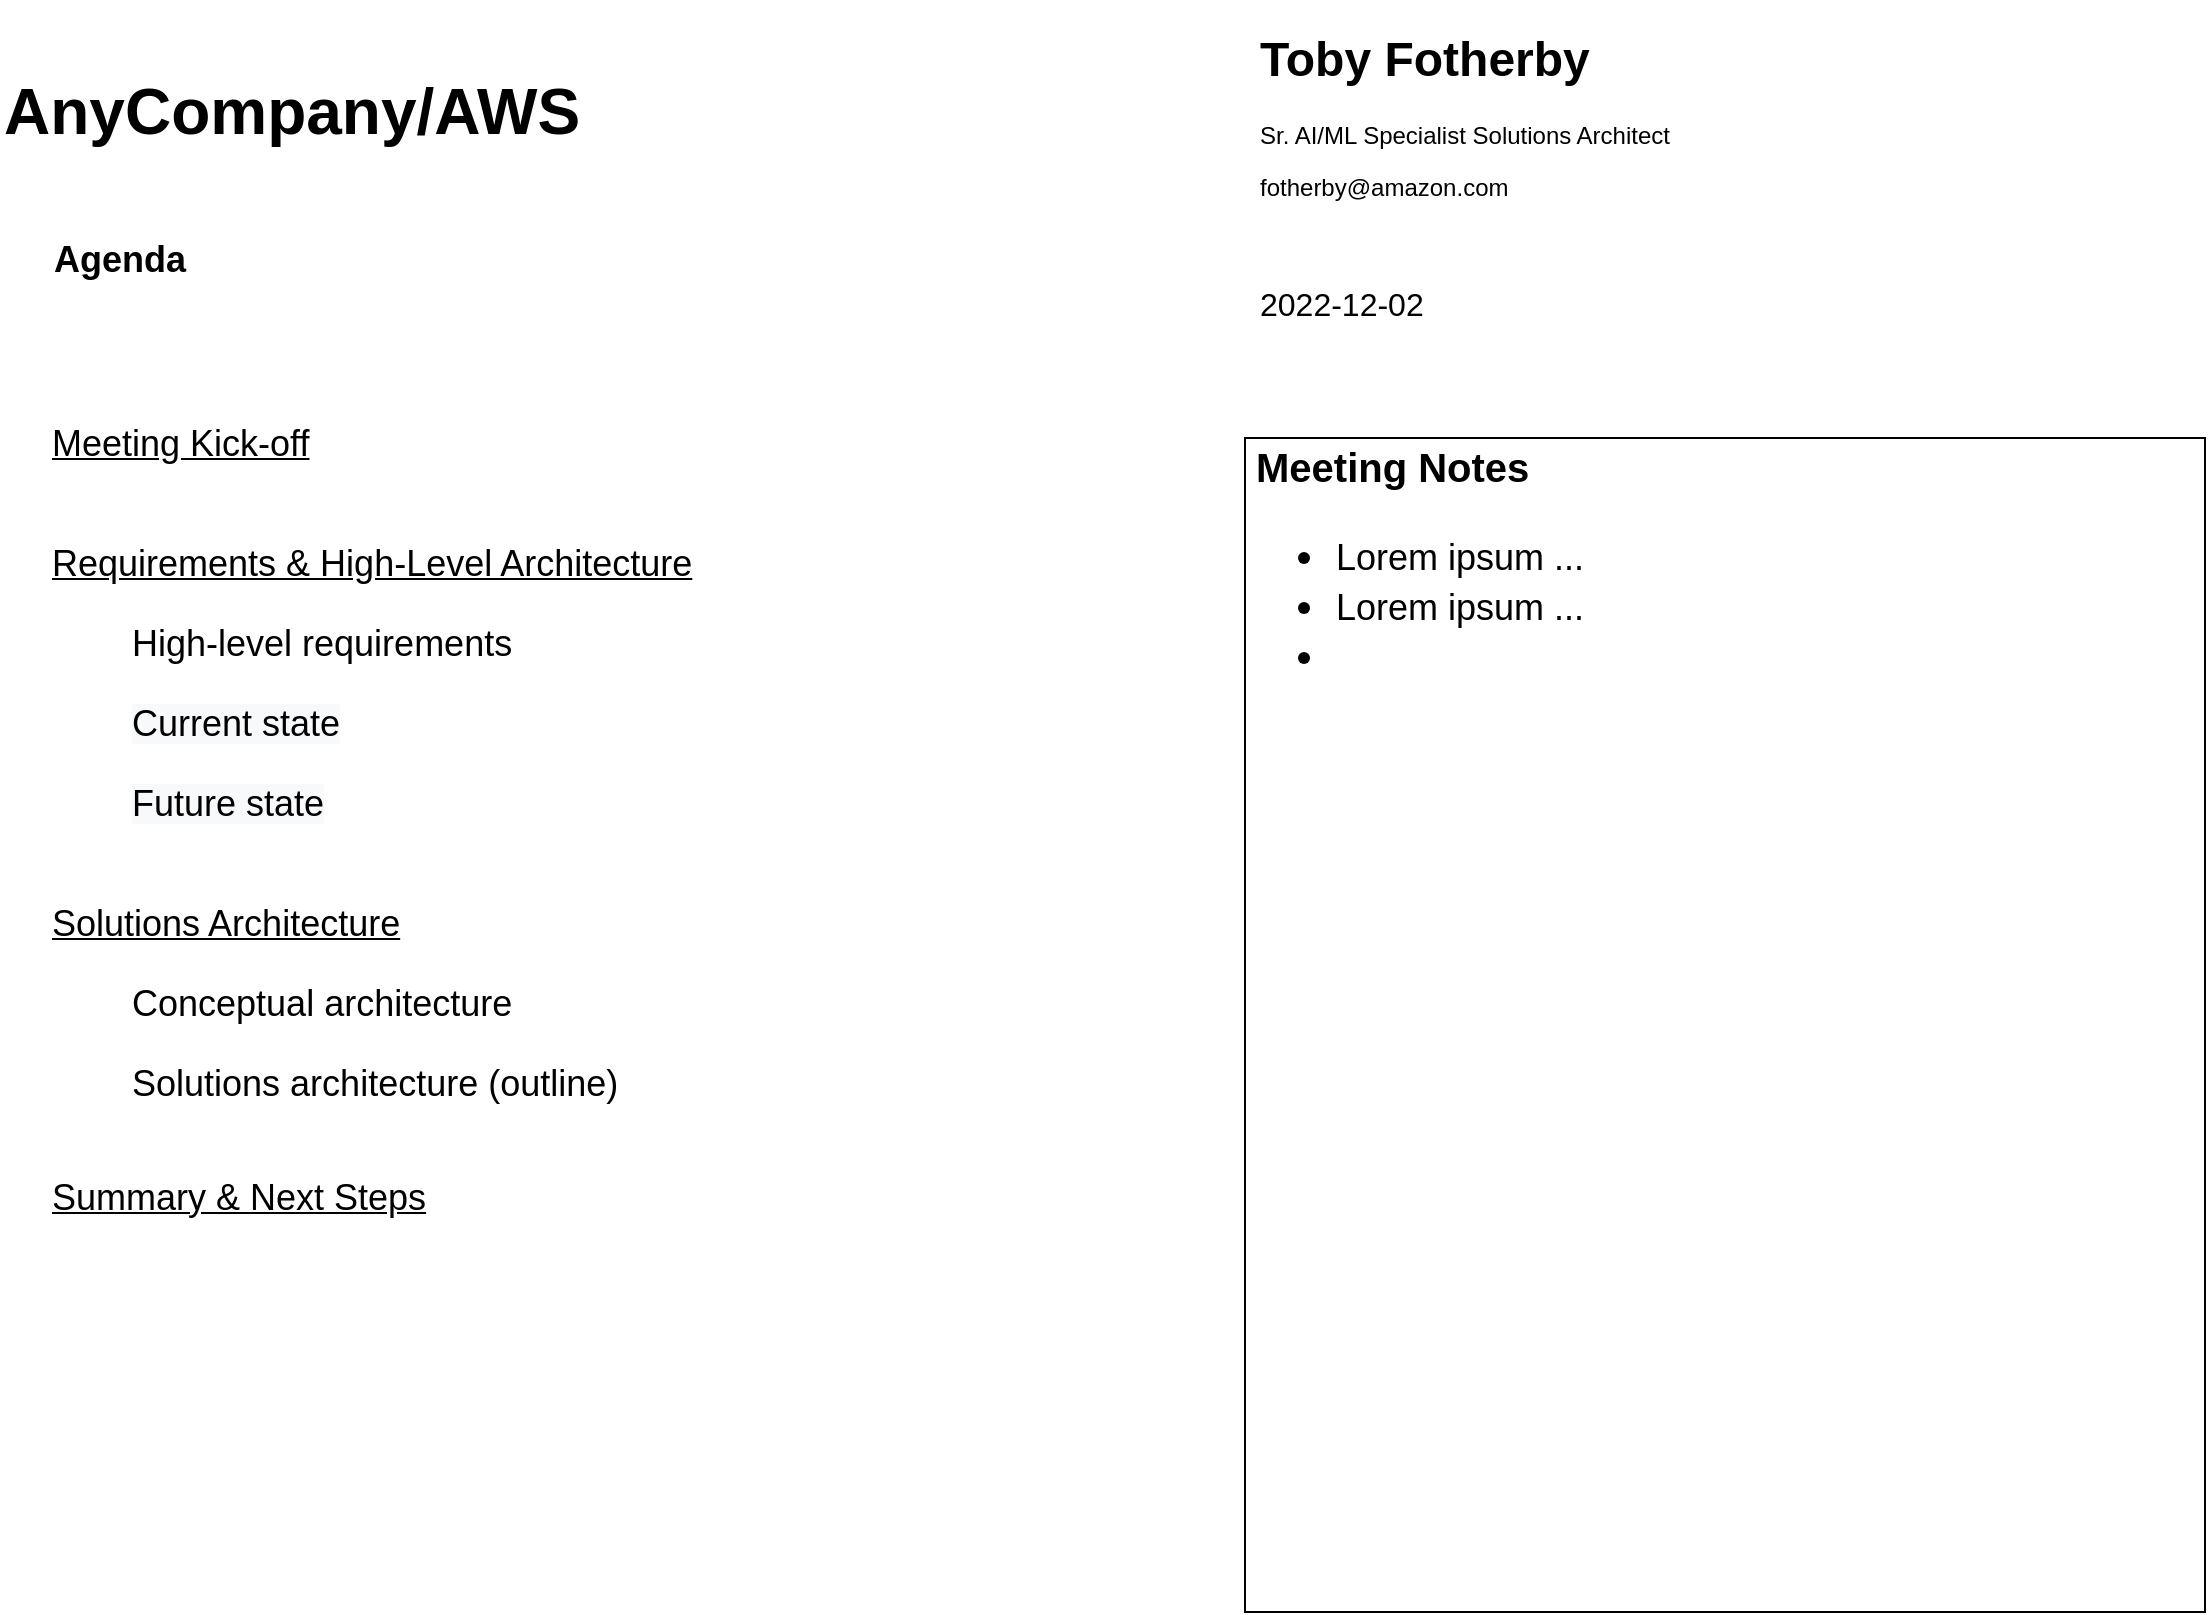 <mxfile version="20.6.0" type="github" pages="6">
  <diagram id="VjomX15xuYtD5MLgN6QB" name="Agenda">
    <mxGraphModel dx="1332" dy="893" grid="0" gridSize="10" guides="1" tooltips="1" connect="1" arrows="1" fold="1" page="1" pageScale="1" pageWidth="850" pageHeight="1100" math="0" shadow="0">
      <root>
        <mxCell id="0" />
        <mxCell id="1" parent="0" />
        <mxCell id="RGwa3ZNCP71L5T_SxQl2-1" value="Agenda" style="text;html=1;strokeColor=none;fillColor=none;align=center;verticalAlign=middle;whiteSpace=wrap;rounded=0;shadow=0;fontSize=18;fontStyle=1" parent="1" vertex="1">
          <mxGeometry x="126" y="128" width="60" height="30" as="geometry" />
        </mxCell>
        <mxCell id="RGwa3ZNCP71L5T_SxQl2-2" value="&lt;u&gt;Meeting Kick-off&lt;/u&gt;" style="text;html=1;strokeColor=none;fillColor=none;align=left;verticalAlign=middle;whiteSpace=wrap;rounded=0;shadow=0;fontSize=18;" parent="1" vertex="1">
          <mxGeometry x="120" y="220" width="480" height="30" as="geometry" />
        </mxCell>
        <mxCell id="RGwa3ZNCP71L5T_SxQl2-6" value="&lt;u&gt;Requirements &amp;amp; High-Level Architecture&lt;/u&gt;" style="text;html=1;strokeColor=none;fillColor=none;align=left;verticalAlign=middle;whiteSpace=wrap;rounded=0;shadow=0;fontSize=18;" parent="1" vertex="1">
          <mxGeometry x="120" y="280" width="480" height="30" as="geometry" />
        </mxCell>
        <mxCell id="RGwa3ZNCP71L5T_SxQl2-7" value="&lt;u&gt;Solutions Architecture&lt;/u&gt;" style="text;html=1;strokeColor=none;fillColor=none;align=left;verticalAlign=middle;whiteSpace=wrap;rounded=0;shadow=0;fontSize=18;" parent="1" vertex="1">
          <mxGeometry x="120" y="460" width="480" height="30" as="geometry" />
        </mxCell>
        <mxCell id="RGwa3ZNCP71L5T_SxQl2-8" value="&lt;u&gt;Summary &amp;amp; Next Steps&lt;/u&gt;" style="text;html=1;strokeColor=none;fillColor=none;align=left;verticalAlign=middle;whiteSpace=wrap;rounded=0;shadow=0;fontSize=18;" parent="1" vertex="1">
          <mxGeometry x="120" y="597" width="480" height="30" as="geometry" />
        </mxCell>
        <mxCell id="RGwa3ZNCP71L5T_SxQl2-9" value="Conceptual architecture" style="text;html=1;strokeColor=none;fillColor=none;align=left;verticalAlign=middle;whiteSpace=wrap;rounded=0;shadow=0;fontSize=18;" parent="1" vertex="1">
          <mxGeometry x="160" y="500" width="480" height="30" as="geometry" />
        </mxCell>
        <mxCell id="RGwa3ZNCP71L5T_SxQl2-10" value="Solutions architecture (outline)" style="text;html=1;strokeColor=none;fillColor=none;align=left;verticalAlign=middle;whiteSpace=wrap;rounded=0;shadow=0;fontSize=18;" parent="1" vertex="1">
          <mxGeometry x="160" y="540" width="480" height="30" as="geometry" />
        </mxCell>
        <mxCell id="RGwa3ZNCP71L5T_SxQl2-11" value="High-level requirements" style="text;html=1;strokeColor=none;fillColor=none;align=left;verticalAlign=middle;whiteSpace=wrap;rounded=0;shadow=0;fontSize=18;" parent="1" vertex="1">
          <mxGeometry x="160" y="320" width="480" height="30" as="geometry" />
        </mxCell>
        <mxCell id="RGwa3ZNCP71L5T_SxQl2-12" value="&lt;span style=&quot;caret-color: rgb(0, 0, 0); color: rgb(0, 0, 0); font-family: Helvetica; font-size: 18px; font-style: normal; font-variant-caps: normal; font-weight: 400; letter-spacing: normal; text-align: left; text-indent: 0px; text-transform: none; word-spacing: 0px; -webkit-text-stroke-width: 0px; background-color: rgb(248, 249, 250); text-decoration: none; float: none; display: inline !important;&quot;&gt;Future state&lt;/span&gt;" style="text;html=1;strokeColor=none;fillColor=none;align=left;verticalAlign=middle;whiteSpace=wrap;rounded=0;shadow=0;fontSize=18;" parent="1" vertex="1">
          <mxGeometry x="160" y="400" width="480" height="30" as="geometry" />
        </mxCell>
        <mxCell id="dw6q_YZNpKW3-IFjIILA-1" value="&lt;font style=&quot;font-size: 16px;&quot;&gt;2022-12-02&lt;/font&gt;" style="text;html=1;strokeColor=none;fillColor=none;align=left;verticalAlign=middle;whiteSpace=wrap;rounded=0;dashed=1;labelBackgroundColor=#FFFFFF;fontSize=24;fontColor=#000000;" parent="1" vertex="1">
          <mxGeometry x="724" y="148" width="143" height="30" as="geometry" />
        </mxCell>
        <mxCell id="dw6q_YZNpKW3-IFjIILA-2" value="&lt;font style=&quot;font-size: 32px;&quot;&gt;AnyCompany/AWS&lt;/font&gt;" style="text;html=1;strokeColor=none;fillColor=none;align=left;verticalAlign=middle;whiteSpace=wrap;rounded=0;shadow=0;fontSize=18;fontStyle=1" parent="1" vertex="1">
          <mxGeometry x="96" y="54" width="329" height="29" as="geometry" />
        </mxCell>
        <mxCell id="uuZfknn4TFi3_fV7vghA-1" value="&lt;span style=&quot;caret-color: rgb(0, 0, 0); color: rgb(0, 0, 0); font-family: Helvetica; font-size: 18px; font-style: normal; font-variant-caps: normal; font-weight: 400; letter-spacing: normal; text-align: left; text-indent: 0px; text-transform: none; word-spacing: 0px; -webkit-text-stroke-width: 0px; background-color: rgb(248, 249, 250); text-decoration: none; float: none; display: inline !important;&quot;&gt;Current state&lt;/span&gt;" style="text;html=1;strokeColor=none;fillColor=none;align=left;verticalAlign=middle;whiteSpace=wrap;rounded=0;shadow=0;fontSize=18;" parent="1" vertex="1">
          <mxGeometry x="160" y="360" width="480" height="30" as="geometry" />
        </mxCell>
        <mxCell id="n0qJ1ygji1D-xMga5_Ut-1" value="&lt;h1&gt;Toby Fotherby&lt;/h1&gt;&lt;p&gt;Sr. AI/ML Specialist Solutions Architect&lt;/p&gt;&lt;p&gt;fotherby@amazon.com&lt;/p&gt;" style="text;html=1;strokeColor=none;fillColor=none;spacing=5;spacingTop=-20;whiteSpace=wrap;overflow=hidden;rounded=0;" parent="1" vertex="1">
          <mxGeometry x="721" y="23" width="240" height="120" as="geometry" />
        </mxCell>
        <mxCell id="LAZuoe24PW7PGoXKEOxe-1" value="&lt;h1 style=&quot;font-size: 20px;&quot;&gt;&lt;font style=&quot;font-size: 20px;&quot;&gt;Meeting Notes&lt;/font&gt;&lt;/h1&gt;&lt;h1 style=&quot;font-size: 20px;&quot;&gt;&lt;ul&gt;&lt;li&gt;&lt;font style=&quot;font-size: 18px;&quot;&gt;&lt;span style=&quot;font-weight: normal;&quot;&gt;Lorem ipsum ...&lt;/span&gt;&lt;br&gt;&lt;/font&gt;&lt;/li&gt;&lt;li style=&quot;font-size: 20px;&quot;&gt;&lt;span style=&quot;font-weight: 400;&quot;&gt;&lt;font style=&quot;font-size: 18px;&quot;&gt;Lorem ipsum ...&lt;/font&gt;&lt;/span&gt;&lt;br&gt;&lt;/li&gt;&lt;li style=&quot;font-size: 20px;&quot;&gt;&lt;span style=&quot;font-weight: 400;&quot;&gt;&lt;font style=&quot;font-size: 18px;&quot;&gt;&lt;br&gt;&lt;/font&gt;&lt;/span&gt;&lt;/li&gt;&lt;/ul&gt;&lt;/h1&gt;" style="text;html=1;strokeColor=default;fillColor=none;spacing=5;spacingTop=-20;whiteSpace=wrap;overflow=hidden;rounded=0;shadow=0;" parent="1" vertex="1">
          <mxGeometry x="718.5" y="232" width="480" height="587" as="geometry" />
        </mxCell>
      </root>
    </mxGraphModel>
  </diagram>
  <diagram name="H-L Reqs." id="h9jbHCem-ycJ2uZCTOwV">
    <mxGraphModel dx="999" dy="670" grid="0" gridSize="10" guides="1" tooltips="1" connect="1" arrows="1" fold="1" page="1" pageScale="1" pageWidth="850" pageHeight="1100" math="0" shadow="0">
      <root>
        <mxCell id="9m_CjEebkvtOnrXl-hu_-0" />
        <mxCell id="9m_CjEebkvtOnrXl-hu_-1" parent="9m_CjEebkvtOnrXl-hu_-0" />
        <mxCell id="AXn1gOnWAieejqgXZwlD-0" value="&lt;h1&gt;High-Level Requirements&lt;/h1&gt;&lt;p&gt;&lt;b&gt;&lt;br&gt;&lt;/b&gt;&lt;/p&gt;&lt;p&gt;Enable third party business analysts to generate and validate reports on AnyCompany data without risk of leakage of PII and customer sensitive data&lt;br&gt;&lt;/p&gt;&lt;p&gt;&lt;/p&gt;Facilitate the transition the in-house team use scrubbed data, with an option to revert scrubbed data to the original text for debugging and specific analytics&lt;br&gt;&lt;br&gt;Empower AnyCompany to develop its own AI/ML solutions for data protection and operational improvements&lt;br&gt;&lt;br&gt;&lt;br&gt;&lt;p&gt;&lt;/p&gt;" style="text;html=1;strokeColor=none;fillColor=none;spacing=5;spacingTop=-20;whiteSpace=wrap;overflow=hidden;rounded=0;shadow=0;labelBorderColor=none;fontSize=18;fontColor=#000000;" parent="9m_CjEebkvtOnrXl-hu_-1" vertex="1">
          <mxGeometry x="70" y="90" width="680" height="530" as="geometry" />
        </mxCell>
      </root>
    </mxGraphModel>
  </diagram>
  <diagram id="25lp0CtglmJZi7T5T5F2" name="Current State">
    <mxGraphModel dx="1332" dy="893" grid="1" gridSize="10" guides="1" tooltips="1" connect="1" arrows="1" fold="1" page="1" pageScale="1" pageWidth="850" pageHeight="1100" math="0" shadow="0">
      <root>
        <mxCell id="0" />
        <mxCell id="1" parent="0" />
        <mxCell id="h1IbnTh46kwvZ-l_5gWV-3" value="Operational Systems" style="swimlane;whiteSpace=wrap;html=1;shadow=0;strokeColor=default;fontSize=18;startSize=40;dashed=1;" parent="1" vertex="1">
          <mxGeometry x="59" y="80" width="180" height="540" as="geometry" />
        </mxCell>
        <mxCell id="gpUl1PO_aZrQJFSE_oQn-3" value="Interactive&lt;br&gt;Call Center" style="rounded=1;whiteSpace=wrap;html=1;shadow=0;strokeColor=default;fontSize=18;" parent="h1IbnTh46kwvZ-l_5gWV-3" vertex="1">
          <mxGeometry x="21" y="80" width="140" height="60" as="geometry" />
        </mxCell>
        <mxCell id="gpUl1PO_aZrQJFSE_oQn-4" value="Email &lt;br&gt;Support" style="rounded=1;whiteSpace=wrap;html=1;shadow=0;strokeColor=default;fontSize=18;" parent="h1IbnTh46kwvZ-l_5gWV-3" vertex="1">
          <mxGeometry x="21" y="176" width="140" height="60" as="geometry" />
        </mxCell>
        <mxCell id="gpUl1PO_aZrQJFSE_oQn-6" value="..." style="rounded=1;whiteSpace=wrap;html=1;shadow=0;strokeColor=default;fontSize=18;" parent="h1IbnTh46kwvZ-l_5gWV-3" vertex="1">
          <mxGeometry x="21" y="271" width="140" height="60" as="geometry" />
        </mxCell>
        <mxCell id="h1IbnTh46kwvZ-l_5gWV-4" value="Analytic Data &lt;br&gt;Stores &amp;amp; Systems" style="swimlane;whiteSpace=wrap;html=1;shadow=0;strokeColor=default;fontSize=18;startSize=40;dashed=1;" parent="1" vertex="1">
          <mxGeometry x="642" y="80" width="180" height="540" as="geometry" />
        </mxCell>
        <mxCell id="mowawRyYY8ZYlbSnCYsi-6" value="" style="group" parent="h1IbnTh46kwvZ-l_5gWV-4" vertex="1" connectable="0">
          <mxGeometry x="20" y="140" width="140" height="116" as="geometry" />
        </mxCell>
        <mxCell id="gpUl1PO_aZrQJFSE_oQn-12" value="" style="shape=cylinder3;whiteSpace=wrap;html=1;boundedLbl=1;backgroundOutline=1;size=15;shadow=0;strokeColor=default;fontSize=18;fontColor=#9933FF;" parent="mowawRyYY8ZYlbSnCYsi-6" vertex="1">
          <mxGeometry x="5" width="130" height="116" as="geometry" />
        </mxCell>
        <mxCell id="zf8lR28jDNdzLFkF-36o-1" value="&lt;font color=&quot;#9933ff&quot;&gt;PII/Sensitive&lt;br&gt;&lt;/font&gt;&amp;amp; Ops Data" style="text;html=1;strokeColor=none;fillColor=none;align=center;verticalAlign=middle;whiteSpace=wrap;rounded=0;shadow=0;labelBorderColor=none;fontSize=18;fontColor=#000000;" parent="mowawRyYY8ZYlbSnCYsi-6" vertex="1">
          <mxGeometry y="43" width="140" height="30" as="geometry" />
        </mxCell>
        <mxCell id="h1IbnTh46kwvZ-l_5gWV-5" value="In-House &lt;br&gt;BA" style="shape=umlActor;verticalLabelPosition=bottom;verticalAlign=top;html=1;outlineConnect=0;shadow=0;fontSize=18;" parent="1" vertex="1">
          <mxGeometry x="1142" y="276" width="30" height="60" as="geometry" />
        </mxCell>
        <mxCell id="gpUl1PO_aZrQJFSE_oQn-7" value="Data Sets" style="swimlane;whiteSpace=wrap;html=1;shadow=0;strokeColor=default;fontSize=18;startSize=40;dashed=1;" parent="1" vertex="1">
          <mxGeometry x="300" y="80" width="180" height="540" as="geometry" />
        </mxCell>
        <mxCell id="gpUl1PO_aZrQJFSE_oQn-8" value="&lt;font color=&quot;#9933ff&quot;&gt;Call Logs&lt;/font&gt; &amp;amp; Operations Data" style="rounded=1;whiteSpace=wrap;html=1;shadow=0;strokeColor=default;fontSize=18;" parent="gpUl1PO_aZrQJFSE_oQn-7" vertex="1">
          <mxGeometry x="18" y="80" width="140" height="60" as="geometry" />
        </mxCell>
        <mxCell id="gpUl1PO_aZrQJFSE_oQn-9" value="&lt;font color=&quot;#9933ff&quot;&gt;Emails&lt;/font&gt; &amp;amp; Operations Data" style="rounded=1;whiteSpace=wrap;html=1;shadow=0;strokeColor=default;fontSize=18;" parent="gpUl1PO_aZrQJFSE_oQn-7" vertex="1">
          <mxGeometry x="18" y="176" width="140" height="60" as="geometry" />
        </mxCell>
        <mxCell id="fP8nqgsZxJsMwtP1_yZa-1" value="..." style="rounded=1;whiteSpace=wrap;html=1;shadow=0;strokeColor=default;fontSize=18;" parent="gpUl1PO_aZrQJFSE_oQn-7" vertex="1">
          <mxGeometry x="18" y="272" width="140" height="60" as="geometry" />
        </mxCell>
        <mxCell id="gpUl1PO_aZrQJFSE_oQn-16" value="Analytic &amp;amp; AI/ML&amp;nbsp;&lt;br&gt;Processes" style="swimlane;whiteSpace=wrap;html=1;shadow=0;strokeColor=default;fontSize=18;startSize=40;dashed=1;" parent="1" vertex="1">
          <mxGeometry x="882" y="80" width="180" height="540" as="geometry" />
        </mxCell>
        <mxCell id="gpUl1PO_aZrQJFSE_oQn-19" value="Business Analytics" style="rounded=1;whiteSpace=wrap;html=1;shadow=0;labelBorderColor=none;strokeColor=default;fontSize=18;fontColor=#000000;" parent="gpUl1PO_aZrQJFSE_oQn-16" vertex="1">
          <mxGeometry x="21" y="193" width="138" height="60" as="geometry" />
        </mxCell>
        <mxCell id="fP8nqgsZxJsMwtP1_yZa-2" value="..." style="rounded=1;whiteSpace=wrap;html=1;shadow=0;strokeColor=default;fontSize=18;" parent="gpUl1PO_aZrQJFSE_oQn-16" vertex="1">
          <mxGeometry x="23" y="268" width="140" height="60" as="geometry" />
        </mxCell>
        <mxCell id="gpUl1PO_aZrQJFSE_oQn-26" value="Analytics&lt;br&gt;Warehouse" style="text;html=1;strokeColor=none;fillColor=none;align=center;verticalAlign=middle;whiteSpace=wrap;rounded=0;shadow=0;labelBorderColor=none;fontSize=18;fontColor=#000000;" parent="1" vertex="1">
          <mxGeometry x="701" y="353" width="60" height="30" as="geometry" />
        </mxCell>
        <mxCell id="4Oo0tviDNwxsVa1uIlnn-1" value="&lt;u style=&quot;caret-color: rgb(0, 0, 0); color: rgb(0, 0, 0); font-family: Helvetica; font-size: 16px; font-style: normal; font-variant-caps: normal; font-weight: 400; letter-spacing: normal; text-align: center; text-indent: 0px; text-transform: none; word-spacing: 0px; -webkit-text-stroke-width: 0px;&quot;&gt;&lt;span style=&quot;font-size: x-large;&quot;&gt;High-Level&amp;nbsp;&lt;/span&gt;&lt;font size=&quot;5&quot;&gt;Current State&lt;/font&gt;&lt;/u&gt;" style="text;whiteSpace=wrap;html=1;" parent="1" vertex="1">
          <mxGeometry x="415" y="8" width="290" height="50" as="geometry" />
        </mxCell>
        <mxCell id="wXWGEpKx-K4ZdakGSXoy-1" value="&lt;font style=&quot;font-size: 14px;&quot;&gt;&lt;b&gt;Extract Transform&lt;br&gt;&amp;amp; Load&lt;br&gt;&lt;br&gt;&lt;br&gt;(ETL)&lt;/b&gt;&lt;/font&gt;" style="rounded=1;whiteSpace=wrap;html=1;fontSize=12;dashed=1;" parent="1" vertex="1">
          <mxGeometry x="520" y="120" width="80" height="357" as="geometry" />
        </mxCell>
        <mxCell id="1zE4fZh2yjthQmfedAI8-4" value="" style="endArrow=classic;html=1;rounded=0;fontSize=18;fontColor=#000000;entryX=0;entryY=0.5;entryDx=0;entryDy=0;strokeColor=#000000;strokeWidth=3;fillColor=#60a917;" parent="1" edge="1">
          <mxGeometry width="50" height="50" relative="1" as="geometry">
            <mxPoint x="822" y="336" as="sourcePoint" />
            <mxPoint x="882" y="336" as="targetPoint" />
          </mxGeometry>
        </mxCell>
        <mxCell id="1zE4fZh2yjthQmfedAI8-5" value="" style="endArrow=classic;html=1;rounded=0;fontSize=18;fontColor=#000000;entryX=0;entryY=0.5;entryDx=0;entryDy=0;strokeColor=#000000;strokeWidth=3;fillColor=#60a917;endFill=1;" parent="1" edge="1">
          <mxGeometry width="50" height="50" relative="1" as="geometry">
            <mxPoint x="1050" y="336" as="sourcePoint" />
            <mxPoint x="1110" y="336" as="targetPoint" />
          </mxGeometry>
        </mxCell>
        <mxCell id="mowawRyYY8ZYlbSnCYsi-1" value="" style="endArrow=classic;html=1;rounded=0;fontSize=18;fontColor=#000000;entryX=0;entryY=0.5;entryDx=0;entryDy=0;strokeColor=#9933FF;strokeWidth=3;fillColor=#60a917;" parent="1" edge="1">
          <mxGeometry width="50" height="50" relative="1" as="geometry">
            <mxPoint x="240" y="335" as="sourcePoint" />
            <mxPoint x="300" y="335" as="targetPoint" />
          </mxGeometry>
        </mxCell>
        <mxCell id="mowawRyYY8ZYlbSnCYsi-2" value="" style="endArrow=classic;html=1;rounded=0;fontSize=18;fontColor=#000000;entryX=0;entryY=0.5;entryDx=0;entryDy=0;strokeColor=#9933FF;strokeWidth=3;fillColor=#60a917;" parent="1" edge="1">
          <mxGeometry width="50" height="50" relative="1" as="geometry">
            <mxPoint x="465" y="336" as="sourcePoint" />
            <mxPoint x="525" y="336" as="targetPoint" />
          </mxGeometry>
        </mxCell>
        <mxCell id="mowawRyYY8ZYlbSnCYsi-3" value="" style="endArrow=classic;html=1;rounded=0;fontSize=18;fontColor=#000000;entryX=0;entryY=0.5;entryDx=0;entryDy=0;strokeColor=#9933FF;strokeWidth=3;fillColor=#60a917;" parent="1" edge="1">
          <mxGeometry width="50" height="50" relative="1" as="geometry">
            <mxPoint x="590" y="336" as="sourcePoint" />
            <mxPoint x="650" y="336" as="targetPoint" />
          </mxGeometry>
        </mxCell>
        <mxCell id="mowawRyYY8ZYlbSnCYsi-4" value="" style="endArrow=classic;html=1;rounded=0;fontSize=18;fontColor=#000000;entryX=0;entryY=0.5;entryDx=0;entryDy=0;strokeColor=#000000;strokeWidth=3;fillColor=#60a917;" parent="1" edge="1">
          <mxGeometry width="50" height="50" relative="1" as="geometry">
            <mxPoint x="470" y="200" as="sourcePoint" />
            <mxPoint x="530" y="200" as="targetPoint" />
          </mxGeometry>
        </mxCell>
        <mxCell id="mowawRyYY8ZYlbSnCYsi-5" value="" style="endArrow=classic;html=1;rounded=0;fontSize=18;fontColor=#000000;entryX=0;entryY=0.5;entryDx=0;entryDy=0;strokeColor=#000000;strokeWidth=3;fillColor=#60a917;" parent="1" edge="1">
          <mxGeometry width="50" height="50" relative="1" as="geometry">
            <mxPoint x="241" y="200" as="sourcePoint" />
            <mxPoint x="301" y="200" as="targetPoint" />
          </mxGeometry>
        </mxCell>
        <mxCell id="rLuqg63Hgt8XKcabhCec-3" value="" style="endArrow=classic;html=1;rounded=0;fontSize=18;fontColor=#000000;entryX=0;entryY=0.5;entryDx=0;entryDy=0;strokeColor=#000000;strokeWidth=3;fillColor=#60a917;" parent="1" edge="1">
          <mxGeometry width="50" height="50" relative="1" as="geometry">
            <mxPoint x="590" y="200" as="sourcePoint" />
            <mxPoint x="650" y="200" as="targetPoint" />
          </mxGeometry>
        </mxCell>
      </root>
    </mxGraphModel>
  </diagram>
  <diagram name="Future State" id="HBv1KzzV3jWL5Cb1V32m">
    <mxGraphModel dx="1332" dy="893" grid="1" gridSize="10" guides="1" tooltips="1" connect="1" arrows="1" fold="1" page="1" pageScale="1" pageWidth="850" pageHeight="1100" math="0" shadow="0">
      <root>
        <mxCell id="hyJC9mIuy3ANaXY3VcQb-0" />
        <mxCell id="hyJC9mIuy3ANaXY3VcQb-1" parent="hyJC9mIuy3ANaXY3VcQb-0" />
        <mxCell id="cMJbEtjQZFThihdctyKy-47" value="" style="group" parent="hyJC9mIuy3ANaXY3VcQb-1" vertex="1" connectable="0">
          <mxGeometry x="1166" y="352" width="126" height="126" as="geometry" />
        </mxCell>
        <mxCell id="hyJC9mIuy3ANaXY3VcQb-11" value="3rd Party&lt;br&gt;BA / DS" style="shape=umlActor;verticalLabelPosition=bottom;verticalAlign=top;html=1;outlineConnect=0;shadow=0;fontSize=18;" parent="cMJbEtjQZFThihdctyKy-47" vertex="1">
          <mxGeometry x="-6" y="16" width="30" height="50" as="geometry" />
        </mxCell>
        <mxCell id="hC9iuBU5DZdMR2iyAppj-4" value="" style="endArrow=classic;html=1;rounded=0;fontSize=18;fontColor=#000000;entryX=0;entryY=0.5;entryDx=0;entryDy=0;strokeColor=#2D7600;strokeWidth=3;fillColor=#60a917;endFill=1;" parent="hyJC9mIuy3ANaXY3VcQb-1" edge="1">
          <mxGeometry width="50" height="50" relative="1" as="geometry">
            <mxPoint x="1083" y="418" as="sourcePoint" />
            <mxPoint x="1143" y="418" as="targetPoint" />
          </mxGeometry>
        </mxCell>
        <mxCell id="cMJbEtjQZFThihdctyKy-34" value="&lt;b style=&quot;font-size: 14px;&quot;&gt;Extract Transform&lt;br&gt;&amp;amp; Load&lt;br&gt;&lt;br&gt;&lt;br&gt;(ETL)&lt;/b&gt;" style="rounded=1;whiteSpace=wrap;html=1;fontSize=12;dashed=1;" parent="hyJC9mIuy3ANaXY3VcQb-1" vertex="1">
          <mxGeometry x="451" y="120" width="80" height="320" as="geometry" />
        </mxCell>
        <mxCell id="hyJC9mIuy3ANaXY3VcQb-7" value="Analytics Data Stores &amp;amp; Systems" style="swimlane;whiteSpace=wrap;html=1;shadow=0;strokeColor=default;fontSize=18;startSize=40;dashed=1;" parent="hyJC9mIuy3ANaXY3VcQb-1" vertex="1">
          <mxGeometry x="713" y="80" width="168" height="479" as="geometry" />
        </mxCell>
        <mxCell id="O4PE7a0Fi9K-1KhrLcxD-1" value="AI/ML&lt;br&gt;Tools &amp;amp; Infra." style="rounded=1;whiteSpace=wrap;html=1;shadow=0;fontSize=18;" parent="hyJC9mIuy3ANaXY3VcQb-7" vertex="1">
          <mxGeometry x="15" y="362" width="140" height="60" as="geometry" />
        </mxCell>
        <mxCell id="ia0AlMXWDNswG1ZiIBuI-4" value="" style="group" parent="hyJC9mIuy3ANaXY3VcQb-7" vertex="1" connectable="0">
          <mxGeometry x="20" y="120" width="140" height="124" as="geometry" />
        </mxCell>
        <mxCell id="0Jkv3jb7glhRKEIvXEkH-0" value="" style="shape=cylinder3;whiteSpace=wrap;html=1;boundedLbl=1;backgroundOutline=1;size=15;shadow=0;fontSize=18;" parent="ia0AlMXWDNswG1ZiIBuI-4" vertex="1">
          <mxGeometry x="8" width="120" height="124" as="geometry" />
        </mxCell>
        <mxCell id="gAzMdX1-zWV9BWONYZ82-0" value="&lt;font color=&quot;#009900&quot;&gt;Scrubbed&lt;/font&gt;&lt;br&gt;&amp;amp; Ops Data" style="text;html=1;strokeColor=none;fillColor=none;align=center;verticalAlign=middle;whiteSpace=wrap;rounded=0;shadow=0;labelBorderColor=none;fontSize=18;fontColor=#000000;" parent="ia0AlMXWDNswG1ZiIBuI-4" vertex="1">
          <mxGeometry x="-5" y="51" width="140" height="30" as="geometry" />
        </mxCell>
        <mxCell id="hyJC9mIuy3ANaXY3VcQb-17" value="Analytic &amp;amp; AI/ML&lt;br&gt;Processes" style="swimlane;whiteSpace=wrap;html=1;shadow=0;strokeColor=default;fontSize=18;startSize=40;dashed=1;" parent="hyJC9mIuy3ANaXY3VcQb-1" vertex="1">
          <mxGeometry x="933" y="80" width="158" height="480" as="geometry" />
        </mxCell>
        <mxCell id="hyJC9mIuy3ANaXY3VcQb-19" value="Business Analytics" style="rounded=1;whiteSpace=wrap;html=1;shadow=0;labelBorderColor=none;fontSize=18;" parent="hyJC9mIuy3ANaXY3VcQb-17" vertex="1">
          <mxGeometry x="20" y="99" width="120" height="60" as="geometry" />
        </mxCell>
        <mxCell id="hyJC9mIuy3ANaXY3VcQb-21" value="AI/ML" style="rounded=1;whiteSpace=wrap;html=1;shadow=0;labelBorderColor=none;fontSize=18;" parent="hyJC9mIuy3ANaXY3VcQb-17" vertex="1">
          <mxGeometry x="20" y="362" width="120" height="60" as="geometry" />
        </mxCell>
        <mxCell id="ElxA8o0fKQ1-Yx0iaPZt-0" value="&lt;u&gt;&lt;span style=&quot;font-size: x-large;&quot;&gt;High-Level&amp;nbsp;&lt;/span&gt;&lt;font size=&quot;5&quot;&gt;Future State&lt;/font&gt;&lt;/u&gt;" style="text;html=1;strokeColor=none;fillColor=none;align=center;verticalAlign=middle;whiteSpace=wrap;rounded=0;fontSize=16;" parent="hyJC9mIuy3ANaXY3VcQb-1" vertex="1">
          <mxGeometry x="310" y="19" width="520" height="30" as="geometry" />
        </mxCell>
        <mxCell id="iMYa6rATb_xm3hTtFsLh-0" value="&lt;b style=&quot;font-size: 14px;&quot;&gt;PII /&lt;br&gt;Sensitive&lt;br&gt;Data&lt;br&gt;Scrub&lt;/b&gt;" style="rounded=1;whiteSpace=wrap;html=1;fontSize=12;dashed=1;" parent="hyJC9mIuy3ANaXY3VcQb-1" vertex="1">
          <mxGeometry x="582" y="240" width="79" height="200" as="geometry" />
        </mxCell>
        <mxCell id="hC9iuBU5DZdMR2iyAppj-2" value="" style="endArrow=classic;html=1;rounded=0;fontSize=18;fontColor=#000000;entryX=0;entryY=0.5;entryDx=0;entryDy=0;strokeColor=#2D7600;strokeWidth=3;fillColor=#60a917;" parent="hyJC9mIuy3ANaXY3VcQb-1" edge="1">
          <mxGeometry width="50" height="50" relative="1" as="geometry">
            <mxPoint x="661" y="336" as="sourcePoint" />
            <mxPoint x="721" y="336" as="targetPoint" />
          </mxGeometry>
        </mxCell>
        <mxCell id="hC9iuBU5DZdMR2iyAppj-3" value="" style="endArrow=classic;html=1;rounded=0;fontSize=18;fontColor=#000000;entryX=0;entryY=0.5;entryDx=0;entryDy=0;strokeColor=#2D7600;strokeWidth=3;fillColor=#60a917;" parent="hyJC9mIuy3ANaXY3VcQb-1" edge="1">
          <mxGeometry width="50" height="50" relative="1" as="geometry">
            <mxPoint x="873" y="336" as="sourcePoint" />
            <mxPoint x="933" y="336" as="targetPoint" />
          </mxGeometry>
        </mxCell>
        <mxCell id="cMJbEtjQZFThihdctyKy-26" value="Operational Systems" style="swimlane;whiteSpace=wrap;html=1;shadow=0;strokeColor=default;fontSize=18;startSize=40;dashed=1;" parent="hyJC9mIuy3ANaXY3VcQb-1" vertex="1">
          <mxGeometry x="40" y="80" width="159" height="480" as="geometry" />
        </mxCell>
        <mxCell id="cMJbEtjQZFThihdctyKy-27" value="Interactive&lt;br&gt;Call Center" style="rounded=1;whiteSpace=wrap;html=1;shadow=0;strokeColor=default;fontSize=18;" parent="cMJbEtjQZFThihdctyKy-26" vertex="1">
          <mxGeometry x="10" y="64" width="140" height="60" as="geometry" />
        </mxCell>
        <mxCell id="cMJbEtjQZFThihdctyKy-28" value="Email &lt;br&gt;Support" style="rounded=1;whiteSpace=wrap;html=1;shadow=0;strokeColor=default;fontSize=18;" parent="cMJbEtjQZFThihdctyKy-26" vertex="1">
          <mxGeometry x="10" y="170" width="140" height="60" as="geometry" />
        </mxCell>
        <mxCell id="cMJbEtjQZFThihdctyKy-29" value="..." style="rounded=1;whiteSpace=wrap;html=1;shadow=0;strokeColor=default;fontSize=18;" parent="cMJbEtjQZFThihdctyKy-26" vertex="1">
          <mxGeometry x="10" y="271" width="140" height="60" as="geometry" />
        </mxCell>
        <mxCell id="cMJbEtjQZFThihdctyKy-30" value="Data Sets" style="swimlane;whiteSpace=wrap;html=1;shadow=0;strokeColor=default;fontSize=18;startSize=40;dashed=1;" parent="hyJC9mIuy3ANaXY3VcQb-1" vertex="1">
          <mxGeometry x="251" y="80" width="160" height="480" as="geometry" />
        </mxCell>
        <mxCell id="cMJbEtjQZFThihdctyKy-31" value="&lt;font color=&quot;#9933ff&quot;&gt;Call Logs&lt;/font&gt; &amp;amp; Operations Data" style="rounded=1;whiteSpace=wrap;html=1;shadow=0;strokeColor=default;fontSize=18;" parent="cMJbEtjQZFThihdctyKy-30" vertex="1">
          <mxGeometry x="10" y="64" width="140" height="60" as="geometry" />
        </mxCell>
        <mxCell id="cMJbEtjQZFThihdctyKy-32" value="&lt;font color=&quot;#9933ff&quot;&gt;Emails&lt;/font&gt; &amp;amp; Operations Data" style="rounded=1;whiteSpace=wrap;html=1;shadow=0;strokeColor=default;fontSize=18;" parent="cMJbEtjQZFThihdctyKy-30" vertex="1">
          <mxGeometry x="10" y="170" width="140" height="60" as="geometry" />
        </mxCell>
        <mxCell id="cMJbEtjQZFThihdctyKy-33" value="..." style="rounded=1;whiteSpace=wrap;html=1;shadow=0;strokeColor=default;fontSize=18;" parent="cMJbEtjQZFThihdctyKy-30" vertex="1">
          <mxGeometry x="10" y="272" width="140" height="60" as="geometry" />
        </mxCell>
        <mxCell id="cMJbEtjQZFThihdctyKy-35" value="" style="endArrow=classic;html=1;rounded=0;fontSize=18;fontColor=#000000;entryX=0;entryY=0.5;entryDx=0;entryDy=0;strokeColor=#9933FF;strokeWidth=3;fillColor=#60a917;" parent="hyJC9mIuy3ANaXY3VcQb-1" edge="1">
          <mxGeometry width="50" height="50" relative="1" as="geometry">
            <mxPoint x="200" y="335" as="sourcePoint" />
            <mxPoint x="260" y="335" as="targetPoint" />
          </mxGeometry>
        </mxCell>
        <mxCell id="cMJbEtjQZFThihdctyKy-36" value="" style="endArrow=classic;html=1;rounded=0;fontSize=18;fontColor=#000000;entryX=0;entryY=0.5;entryDx=0;entryDy=0;strokeColor=#9933FF;strokeWidth=3;fillColor=#60a917;" parent="hyJC9mIuy3ANaXY3VcQb-1" edge="1">
          <mxGeometry width="50" height="50" relative="1" as="geometry">
            <mxPoint x="396" y="336" as="sourcePoint" />
            <mxPoint x="456" y="336" as="targetPoint" />
          </mxGeometry>
        </mxCell>
        <mxCell id="cMJbEtjQZFThihdctyKy-44" value="PII Data: &lt;br style=&quot;font-size: 18px;&quot;&gt;1. First &amp;amp; last names, phone numbers, address, emai&lt;br style=&quot;font-size: 18px;&quot;&gt;2. Financial IDs: bank account, credit cards" style="ellipse;shape=cloud;whiteSpace=wrap;html=1;labelBackgroundColor=#FFFFFF;strokeColor=#000000;fontSize=18;fontColor=#000000;fillColor=none;spacingLeft=37;spacingRight=38;" parent="hyJC9mIuy3ANaXY3VcQb-1" vertex="1">
          <mxGeometry x="111" y="570" width="314" height="185" as="geometry" />
        </mxCell>
        <mxCell id="cMJbEtjQZFThihdctyKy-45" value="Customer Sensitive Data:&amp;nbsp;&lt;br style=&quot;font-size: 18px;&quot;&gt;Company names,&lt;br style=&quot;font-size: 18px;&quot;&gt;product names" style="ellipse;shape=cloud;whiteSpace=wrap;html=1;labelBackgroundColor=#FFFFFF;strokeColor=#000000;fontSize=18;fontColor=#000000;fillColor=none;" parent="hyJC9mIuy3ANaXY3VcQb-1" vertex="1">
          <mxGeometry x="661" y="570" width="314" height="185" as="geometry" />
        </mxCell>
        <mxCell id="cMJbEtjQZFThihdctyKy-46" value="" style="group" parent="hyJC9mIuy3ANaXY3VcQb-1" vertex="1" connectable="0">
          <mxGeometry x="1166" y="192" width="126" height="126" as="geometry" />
        </mxCell>
        <mxCell id="hyJC9mIuy3ANaXY3VcQb-10" value="In-House &lt;br&gt;BA / DS" style="shape=umlActor;verticalLabelPosition=bottom;verticalAlign=top;html=1;outlineConnect=0;shadow=0;fontSize=18;" parent="cMJbEtjQZFThihdctyKy-46" vertex="1">
          <mxGeometry x="-6" y="10" width="30" height="60" as="geometry" />
        </mxCell>
        <mxCell id="Vzgi_a3mK3YBf326HaKh-0" value="" style="endArrow=classic;html=1;rounded=0;fontSize=18;fontColor=#000000;entryX=0;entryY=0.5;entryDx=0;entryDy=0;strokeColor=#9933FF;strokeWidth=2;" parent="hyJC9mIuy3ANaXY3VcQb-1" edge="1">
          <mxGeometry width="50" height="50" relative="1" as="geometry">
            <mxPoint x="1081" y="267.0" as="sourcePoint" />
            <mxPoint x="1141" y="267.0" as="targetPoint" />
          </mxGeometry>
        </mxCell>
        <mxCell id="Vzgi_a3mK3YBf326HaKh-1" value="" style="endArrow=classic;html=1;rounded=0;fontSize=18;fontColor=#000000;entryX=0;entryY=0.5;entryDx=0;entryDy=0;strokeColor=#2D7600;strokeWidth=3;fillColor=#60a917;endFill=1;" parent="hyJC9mIuy3ANaXY3VcQb-1" edge="1">
          <mxGeometry width="50" height="50" relative="1" as="geometry">
            <mxPoint x="1081" y="246" as="sourcePoint" />
            <mxPoint x="1141" y="246" as="targetPoint" />
          </mxGeometry>
        </mxCell>
        <mxCell id="lL4ZgJNbkS84mpPhjDt2-0" value="" style="endArrow=classic;html=1;rounded=0;fontSize=18;fontColor=#000000;entryX=0;entryY=0.5;entryDx=0;entryDy=0;strokeColor=#9933FF;strokeWidth=3;fillColor=#60a917;" parent="hyJC9mIuy3ANaXY3VcQb-1" edge="1">
          <mxGeometry width="50" height="50" relative="1" as="geometry">
            <mxPoint x="521" y="336" as="sourcePoint" />
            <mxPoint x="581" y="336" as="targetPoint" />
          </mxGeometry>
        </mxCell>
        <mxCell id="ia0AlMXWDNswG1ZiIBuI-0" value="" style="endArrow=classic;html=1;rounded=0;fontSize=18;fontColor=#000000;entryX=0;entryY=0.25;entryDx=0;entryDy=0;strokeColor=#000000;strokeWidth=3;fillColor=#60a917;" parent="hyJC9mIuy3ANaXY3VcQb-1" edge="1">
          <mxGeometry width="50" height="50" relative="1" as="geometry">
            <mxPoint x="531" y="219" as="sourcePoint" />
            <mxPoint x="713" y="218.75" as="targetPoint" />
          </mxGeometry>
        </mxCell>
        <mxCell id="ia0AlMXWDNswG1ZiIBuI-2" value="" style="endArrow=classic;html=1;rounded=0;fontSize=18;fontColor=#000000;entryX=0;entryY=0.5;entryDx=0;entryDy=0;strokeColor=#000000;strokeWidth=3;fillColor=#60a917;" parent="hyJC9mIuy3ANaXY3VcQb-1" edge="1">
          <mxGeometry width="50" height="50" relative="1" as="geometry">
            <mxPoint x="401" y="219" as="sourcePoint" />
            <mxPoint x="461" y="219" as="targetPoint" />
          </mxGeometry>
        </mxCell>
        <mxCell id="ia0AlMXWDNswG1ZiIBuI-3" value="" style="endArrow=classic;html=1;rounded=0;fontSize=18;fontColor=#000000;entryX=0;entryY=0.5;entryDx=0;entryDy=0;strokeColor=#000000;strokeWidth=3;fillColor=#60a917;" parent="hyJC9mIuy3ANaXY3VcQb-1" edge="1">
          <mxGeometry width="50" height="50" relative="1" as="geometry">
            <mxPoint x="201" y="219" as="sourcePoint" />
            <mxPoint x="261" y="219" as="targetPoint" />
          </mxGeometry>
        </mxCell>
      </root>
    </mxGraphModel>
  </diagram>
  <diagram name="Concept. Arch." id="U5oCiPYMo4C-_qP5Ro2j">
    <mxGraphModel dx="1332" dy="893" grid="1" gridSize="10" guides="1" tooltips="0" connect="1" arrows="1" fold="1" page="1" pageScale="1" pageWidth="850" pageHeight="1100" math="0" shadow="0">
      <root>
        <mxCell id="vECQrhH6S6L_jKQsrYaC-0" />
        <mxCell id="vECQrhH6S6L_jKQsrYaC-1" style="" parent="vECQrhH6S6L_jKQsrYaC-0" />
        <mxCell id="_N0zJq4zsGdLo24JYFob-1" value="" style="endArrow=classic;html=1;rounded=0;fontSize=12;fontColor=#009900;strokeColor=#9933FF;strokeWidth=3;entryX=0.75;entryY=0;entryDx=0;entryDy=0;" parent="vECQrhH6S6L_jKQsrYaC-1" edge="1">
          <mxGeometry width="50" height="50" relative="1" as="geometry">
            <mxPoint x="921" y="652.5" as="sourcePoint" />
            <mxPoint x="981" y="652.5" as="targetPoint" />
          </mxGeometry>
        </mxCell>
        <mxCell id="Jbev7n5TZAjuA62yBq81-9" value="" style="endArrow=classic;html=1;rounded=0;fontSize=12;fontColor=#009900;strokeColor=#009900;strokeWidth=3;entryX=0.75;entryY=0;entryDx=0;entryDy=0;" parent="vECQrhH6S6L_jKQsrYaC-1" edge="1">
          <mxGeometry width="50" height="50" relative="1" as="geometry">
            <mxPoint x="919" y="292.5" as="sourcePoint" />
            <mxPoint x="979" y="292.5" as="targetPoint" />
          </mxGeometry>
        </mxCell>
        <mxCell id="P1VBO0125E697iJatHT7-12" value="" style="endArrow=classic;html=1;rounded=0;fontSize=12;fontColor=#009900;strokeColor=#9933FF;strokeWidth=3;" parent="vECQrhH6S6L_jKQsrYaC-1" edge="1">
          <mxGeometry width="50" height="50" relative="1" as="geometry">
            <mxPoint x="230" y="292.5" as="sourcePoint" />
            <mxPoint x="290" y="292.5" as="targetPoint" />
            <Array as="points" />
          </mxGeometry>
        </mxCell>
        <mxCell id="d3J5X8sZ9Ng9CjnSrTks-2" value="" style="rounded=1;whiteSpace=wrap;html=1;shadow=0;labelBorderColor=none;strokeColor=default;fontSize=18;fontColor=#000000;" parent="vECQrhH6S6L_jKQsrYaC-1" vertex="1">
          <mxGeometry x="62" y="480" width="168" height="330" as="geometry" />
        </mxCell>
        <mxCell id="WoJVJzB--j_4nprUgPEj-0" value="" style="rounded=1;whiteSpace=wrap;html=1;shadow=0;labelBorderColor=none;strokeColor=default;fontSize=18;fontColor=#000000;" parent="vECQrhH6S6L_jKQsrYaC-1" vertex="1">
          <mxGeometry x="979" y="120" width="201" height="330" as="geometry" />
        </mxCell>
        <mxCell id="WoJVJzB--j_4nprUgPEj-1" value="" style="rounded=1;whiteSpace=wrap;html=1;shadow=0;labelBorderColor=none;strokeColor=default;fontSize=18;fontColor=#000000;" parent="vECQrhH6S6L_jKQsrYaC-1" vertex="1">
          <mxGeometry x="294" y="480" width="630" height="330" as="geometry" />
        </mxCell>
        <mxCell id="WoJVJzB--j_4nprUgPEj-2" value="" style="rounded=1;whiteSpace=wrap;html=1;shadow=0;labelBorderColor=none;strokeColor=default;fontSize=18;fontColor=#000000;" parent="vECQrhH6S6L_jKQsrYaC-1" vertex="1">
          <mxGeometry x="294" y="120" width="630" height="330" as="geometry" />
        </mxCell>
        <mxCell id="Kq4Q_HxL_EDb6amXsnjC-2" value="" style="rounded=1;whiteSpace=wrap;html=1;shadow=0;labelBorderColor=none;strokeColor=default;fontSize=18;fontColor=#000000;" parent="vECQrhH6S6L_jKQsrYaC-1" vertex="1">
          <mxGeometry x="64" y="120" width="168" height="330" as="geometry" />
        </mxCell>
        <mxCell id="WoJVJzB--j_4nprUgPEj-5" value="&lt;b&gt;Data Scrubbing&lt;/b&gt;" style="text;html=1;strokeColor=none;fillColor=none;align=center;verticalAlign=middle;whiteSpace=wrap;rounded=0;shadow=0;labelBorderColor=none;fontSize=18;fontColor=#000000;" parent="vECQrhH6S6L_jKQsrYaC-1" vertex="1">
          <mxGeometry x="524" y="130" width="190" height="30" as="geometry" />
        </mxCell>
        <mxCell id="HjNYrEMp7qiQDzvC1vbF-0" value="&lt;b&gt;Data Recovery&lt;/b&gt;" style="text;html=1;strokeColor=none;fillColor=none;align=center;verticalAlign=middle;whiteSpace=wrap;rounded=0;shadow=0;labelBorderColor=none;fontSize=18;fontColor=#000000;" parent="vECQrhH6S6L_jKQsrYaC-1" vertex="1">
          <mxGeometry x="531" y="771" width="190" height="30" as="geometry" />
        </mxCell>
        <mxCell id="ZVf5o5FCNgTjF1t6p-4r-0" value="&lt;font style=&quot;font-size: 18px;&quot; color=&quot;#009900&quot;&gt;Scrubbed&lt;br&gt;Data&lt;/font&gt;" style="text;html=1;strokeColor=none;fillColor=none;align=center;verticalAlign=middle;whiteSpace=wrap;rounded=0;shadow=0;labelBorderColor=none;fontSize=18;fontColor=#000000;" parent="vECQrhH6S6L_jKQsrYaC-1" vertex="1">
          <mxGeometry x="1002.5" y="353" width="160" height="76" as="geometry" />
        </mxCell>
        <mxCell id="wKE5nm-SS70sGp9_8txt-0" value="&lt;font style=&quot;font-size: 24px;&quot;&gt;&lt;u&gt;Conceptual Architecture&lt;/u&gt;&lt;/font&gt;" style="text;html=1;strokeColor=none;fillColor=none;align=center;verticalAlign=middle;whiteSpace=wrap;rounded=0;fontSize=16;" parent="vECQrhH6S6L_jKQsrYaC-1" vertex="1">
          <mxGeometry x="331" y="50" width="570" height="30" as="geometry" />
        </mxCell>
        <mxCell id="evHc9JdPxS25grD69CpZ-1" style="edgeStyle=orthogonalEdgeStyle;rounded=0;orthogonalLoop=1;jettySize=auto;html=1;exitX=0.5;exitY=1;exitDx=0;exitDy=0;dashed=1;strokeColor=#000000;strokeWidth=3;fontSize=12;fontColor=#000000;endArrow=classic;endFill=1;" parent="vECQrhH6S6L_jKQsrYaC-1" source="Kq4Q_HxL_EDb6amXsnjC-2" target="Kq4Q_HxL_EDb6amXsnjC-2" edge="1">
          <mxGeometry relative="1" as="geometry" />
        </mxCell>
        <mxCell id="1LNAjDEf3UrN6gsHd2VN-3" value="&lt;b&gt;Input&lt;/b&gt;" style="text;html=1;strokeColor=none;fillColor=none;align=center;verticalAlign=middle;whiteSpace=wrap;rounded=0;shadow=0;labelBorderColor=none;fontSize=18;fontColor=#999999;" parent="vECQrhH6S6L_jKQsrYaC-1" vertex="1">
          <mxGeometry x="73" y="131" width="150" height="30" as="geometry" />
        </mxCell>
        <mxCell id="1LNAjDEf3UrN6gsHd2VN-4" value="&lt;font color=&quot;#9933ff&quot;&gt;PII/Sensitive&lt;br&gt;Data&lt;/font&gt;" style="text;html=1;strokeColor=none;fillColor=none;align=center;verticalAlign=middle;whiteSpace=wrap;rounded=0;shadow=0;labelBorderColor=none;fontSize=18;fontColor=#000000;" parent="vECQrhH6S6L_jKQsrYaC-1" vertex="1">
          <mxGeometry x="65" y="353" width="160" height="76" as="geometry" />
        </mxCell>
        <mxCell id="d3J5X8sZ9Ng9CjnSrTks-0" value="" style="group" parent="vECQrhH6S6L_jKQsrYaC-1" vertex="1" connectable="0">
          <mxGeometry x="71" y="481" width="157" height="255" as="geometry" />
        </mxCell>
        <mxCell id="_N0zJq4zsGdLo24JYFob-12" value="&lt;b&gt;&lt;i&gt;Debugging,&lt;br&gt;Reporting&lt;br&gt;&lt;/i&gt;&lt;/b&gt;" style="text;html=1;strokeColor=none;fillColor=none;align=center;verticalAlign=middle;whiteSpace=wrap;rounded=0;shadow=0;labelBorderColor=none;fontSize=18;fontColor=#000000;" parent="d3J5X8sZ9Ng9CjnSrTks-0" vertex="1">
          <mxGeometry y="62" width="150" height="30" as="geometry" />
        </mxCell>
        <mxCell id="dNKVg5YqKzPiaZJYBdvy-3" value="" style="endArrow=classic;html=1;rounded=0;fontSize=12;fontColor=#009900;strokeColor=#009900;strokeWidth=3;entryX=0.75;entryY=0;entryDx=0;entryDy=0;" parent="vECQrhH6S6L_jKQsrYaC-1" edge="1">
          <mxGeometry width="50" height="50" relative="1" as="geometry">
            <mxPoint x="231" y="650.0" as="sourcePoint" />
            <mxPoint x="291" y="650" as="targetPoint" />
          </mxGeometry>
        </mxCell>
        <mxCell id="uRdIC1-EpQzeTEONplhM-4" value="" style="verticalLabelPosition=bottom;html=1;verticalAlign=top;align=center;strokeColor=#2D7600;fillColor=#60a917;shape=mxgraph.azure.file;pointerEvents=1;fontColor=#ffffff;" parent="vECQrhH6S6L_jKQsrYaC-1" vertex="1">
          <mxGeometry x="1039.5" y="235" width="80" height="100" as="geometry" />
        </mxCell>
        <mxCell id="uRdIC1-EpQzeTEONplhM-5" value="" style="verticalLabelPosition=bottom;html=1;verticalAlign=top;align=center;strokeColor=#2D7600;fillColor=#9933FF;shape=mxgraph.azure.file;pointerEvents=1;fontColor=#ffffff;" parent="vECQrhH6S6L_jKQsrYaC-1" vertex="1">
          <mxGeometry x="106.5" y="245.5" width="80" height="100" as="geometry" />
        </mxCell>
        <mxCell id="uRdIC1-EpQzeTEONplhM-6" value="&lt;b&gt;Output&lt;/b&gt;" style="text;html=1;strokeColor=none;fillColor=none;align=center;verticalAlign=middle;whiteSpace=wrap;rounded=0;shadow=0;labelBorderColor=none;fontSize=18;fontColor=#999999;" parent="vECQrhH6S6L_jKQsrYaC-1" vertex="1">
          <mxGeometry x="1004.5" y="130" width="150" height="30" as="geometry" />
        </mxCell>
        <mxCell id="uRdIC1-EpQzeTEONplhM-7" value="&lt;b&gt;&lt;i&gt;ETL&lt;/i&gt;&lt;/b&gt;" style="text;html=1;strokeColor=none;fillColor=none;align=center;verticalAlign=middle;whiteSpace=wrap;rounded=0;shadow=0;labelBorderColor=none;fontSize=18;fontColor=#000000;" parent="vECQrhH6S6L_jKQsrYaC-1" vertex="1">
          <mxGeometry x="71" y="187" width="150" height="30" as="geometry" />
        </mxCell>
        <mxCell id="uRdIC1-EpQzeTEONplhM-8" value="&lt;b&gt;Input&lt;/b&gt;" style="text;html=1;strokeColor=none;fillColor=none;align=center;verticalAlign=middle;whiteSpace=wrap;rounded=0;shadow=0;labelBorderColor=none;fontSize=18;fontColor=#999999;" parent="vECQrhH6S6L_jKQsrYaC-1" vertex="1">
          <mxGeometry x="72" y="490" width="150" height="30" as="geometry" />
        </mxCell>
        <mxCell id="_N0zJq4zsGdLo24JYFob-2" value="" style="rounded=1;whiteSpace=wrap;html=1;shadow=0;labelBorderColor=none;strokeColor=default;fontSize=18;fontColor=#000000;" parent="vECQrhH6S6L_jKQsrYaC-1" vertex="1">
          <mxGeometry x="981" y="480" width="201" height="330" as="geometry" />
        </mxCell>
        <mxCell id="_N0zJq4zsGdLo24JYFob-3" value="" style="verticalLabelPosition=bottom;html=1;verticalAlign=top;align=center;strokeColor=#2D7600;fillColor=#9933FF;shape=mxgraph.azure.file;pointerEvents=1;fontColor=#ffffff;" parent="vECQrhH6S6L_jKQsrYaC-1" vertex="1">
          <mxGeometry x="1041.5" y="595" width="80" height="100" as="geometry" />
        </mxCell>
        <mxCell id="_N0zJq4zsGdLo24JYFob-9" value="" style="verticalLabelPosition=bottom;html=1;verticalAlign=top;align=center;strokeColor=#2D7600;fillColor=#60a917;shape=mxgraph.azure.file;pointerEvents=1;fontColor=#ffffff;" parent="vECQrhH6S6L_jKQsrYaC-1" vertex="1">
          <mxGeometry x="106" y="604.51" width="80" height="100" as="geometry" />
        </mxCell>
        <mxCell id="_N0zJq4zsGdLo24JYFob-4" value="&lt;font color=&quot;#9933ff&quot;&gt;PII/Sensitive&amp;nbsp;&lt;br&gt;Data&lt;br&gt;&lt;/font&gt;" style="text;html=1;strokeColor=none;fillColor=none;align=center;verticalAlign=middle;whiteSpace=wrap;rounded=0;shadow=0;labelBorderColor=none;fontSize=18;fontColor=#000000;" parent="vECQrhH6S6L_jKQsrYaC-1" vertex="1">
          <mxGeometry x="1001" y="723.51" width="160" height="65.571" as="geometry" />
        </mxCell>
        <mxCell id="_N0zJq4zsGdLo24JYFob-13" value="&lt;b&gt;Output&lt;/b&gt;" style="text;html=1;strokeColor=none;fillColor=none;align=center;verticalAlign=middle;whiteSpace=wrap;rounded=0;shadow=0;labelBorderColor=none;fontSize=18;fontColor=#999999;" parent="vECQrhH6S6L_jKQsrYaC-1" vertex="1">
          <mxGeometry x="1011" y="490" width="150" height="30" as="geometry" />
        </mxCell>
        <mxCell id="aJ0QvmJ6IRqmMJEQwCCZ-8" value="AWS Extra Services" parent="vECQrhH6S6L_jKQsrYaC-0" visible="0" />
        <mxCell id="OXiLPqIgGO-Nqdxe6aSr-3" value="" style="group" parent="aJ0QvmJ6IRqmMJEQwCCZ-8" vertex="1" connectable="0">
          <mxGeometry x="442" y="992" width="96" height="115" as="geometry" />
        </mxCell>
        <mxCell id="7tzAMNuTQEDVPN01q9rU-1" value="" style="outlineConnect=0;dashed=0;verticalLabelPosition=bottom;verticalAlign=top;align=center;html=1;shape=mxgraph.aws3.cloudtrail;fillColor=#759C3E;gradientColor=none;labelBackgroundColor=#000000;strokeColor=#000000;fontSize=15;fontColor=#FFFFFF;" parent="OXiLPqIgGO-Nqdxe6aSr-3" vertex="1">
          <mxGeometry x="10.5" y="-1" width="74" height="73" as="geometry" />
        </mxCell>
        <mxCell id="OXiLPqIgGO-Nqdxe6aSr-1" value="&lt;font style=&quot;font-size: 12px;&quot;&gt;AWS&amp;nbsp;&lt;br&gt;Cloud Trail&lt;br&gt;&lt;/font&gt;" style="text;html=1;strokeColor=none;fillColor=none;align=center;verticalAlign=middle;whiteSpace=wrap;rounded=0;dashed=1;labelBackgroundColor=#FFFFFF;fontSize=15;fontColor=#000000;" parent="OXiLPqIgGO-Nqdxe6aSr-3" vertex="1">
          <mxGeometry y="85" width="96" height="30" as="geometry" />
        </mxCell>
        <mxCell id="7tzAMNuTQEDVPN01q9rU-0" value="Amazon&lt;br&gt;CloudWatch&lt;br&gt;" style="outlineConnect=0;fontColor=#232F3E;gradientColor=#F34482;gradientDirection=north;fillColor=#BC1356;strokeColor=#ffffff;dashed=0;verticalLabelPosition=bottom;verticalAlign=top;align=center;html=1;fontSize=12;fontStyle=0;aspect=fixed;shape=mxgraph.aws4.resourceIcon;resIcon=mxgraph.aws4.cloudwatch;labelBackgroundColor=#ffffff;" parent="aJ0QvmJ6IRqmMJEQwCCZ-8" vertex="1">
          <mxGeometry x="585.0" y="991" width="78" height="78" as="geometry" />
        </mxCell>
        <mxCell id="aJ0QvmJ6IRqmMJEQwCCZ-11" value="" style="group" parent="aJ0QvmJ6IRqmMJEQwCCZ-8" vertex="1" connectable="0">
          <mxGeometry x="304" y="982" width="99" height="125" as="geometry" />
        </mxCell>
        <mxCell id="7tzAMNuTQEDVPN01q9rU-2" value="" style="outlineConnect=0;dashed=0;verticalLabelPosition=bottom;verticalAlign=top;align=center;html=1;shape=mxgraph.aws3.iam;fillColor=#759C3E;gradientColor=none;labelBackgroundColor=#000000;strokeColor=#000000;fontSize=15;fontColor=#FFFFFF;" parent="aJ0QvmJ6IRqmMJEQwCCZ-11" vertex="1">
          <mxGeometry x="28.359" y="19.833" width="43.828" height="63.542" as="geometry" />
        </mxCell>
        <mxCell id="OXiLPqIgGO-Nqdxe6aSr-2" value="" style="group" parent="aJ0QvmJ6IRqmMJEQwCCZ-11" vertex="1" connectable="0">
          <mxGeometry width="99" height="125" as="geometry" />
        </mxCell>
        <mxCell id="OXiLPqIgGO-Nqdxe6aSr-0" value="&lt;font style=&quot;font-size: 12px;&quot;&gt;Amazon &amp;nbsp;Identity &amp;amp; Access Mgmt.&lt;/font&gt;" style="text;html=1;strokeColor=none;fillColor=none;align=center;verticalAlign=middle;whiteSpace=wrap;rounded=0;dashed=1;labelBackgroundColor=#FFFFFF;fontSize=15;fontColor=#000000;" parent="OXiLPqIgGO-Nqdxe6aSr-2" vertex="1">
          <mxGeometry y="93.75" width="99" height="31.25" as="geometry" />
        </mxCell>
        <mxCell id="xL5HOf-qpeLGTcusrbmE-6" value="" style="group" parent="aJ0QvmJ6IRqmMJEQwCCZ-8" vertex="1" connectable="0">
          <mxGeometry x="707" y="991" width="90" height="108" as="geometry" />
        </mxCell>
        <mxCell id="xL5HOf-qpeLGTcusrbmE-2" value="" style="sketch=0;points=[[0,0,0],[0.25,0,0],[0.5,0,0],[0.75,0,0],[1,0,0],[0,1,0],[0.25,1,0],[0.5,1,0],[0.75,1,0],[1,1,0],[0,0.25,0],[0,0.5,0],[0,0.75,0],[1,0.25,0],[1,0.5,0],[1,0.75,0]];outlineConnect=0;fontColor=#232F3E;gradientColor=#F54749;gradientDirection=north;fillColor=#C7131F;strokeColor=#ffffff;dashed=0;verticalLabelPosition=bottom;verticalAlign=top;align=center;html=1;fontSize=12;fontStyle=0;aspect=fixed;shape=mxgraph.aws4.resourceIcon;resIcon=mxgraph.aws4.waf;labelBackgroundColor=#000000;" parent="xL5HOf-qpeLGTcusrbmE-6" vertex="1">
          <mxGeometry x="8" width="75" height="75" as="geometry" />
        </mxCell>
        <mxCell id="xL5HOf-qpeLGTcusrbmE-4" value="&lt;font style=&quot;font-size: 12px;&quot;&gt;AWS Web &lt;br&gt;App Firewall&lt;/font&gt;" style="text;html=1;align=center;verticalAlign=middle;whiteSpace=wrap;rounded=0;dashed=1;labelBackgroundColor=#FFFFFF;fontSize=15;" parent="xL5HOf-qpeLGTcusrbmE-6" vertex="1">
          <mxGeometry y="78" width="90" height="30" as="geometry" />
        </mxCell>
        <mxCell id="yZhkvK8ifDNL2Qbu07rM-18" value="" style="endArrow=none;html=1;rounded=0;" parent="aJ0QvmJ6IRqmMJEQwCCZ-8" edge="1">
          <mxGeometry width="50" height="50" relative="1" as="geometry">
            <mxPoint x="181" y="940" as="sourcePoint" />
            <mxPoint x="1252" y="938" as="targetPoint" />
          </mxGeometry>
        </mxCell>
        <mxCell id="aJ0QvmJ6IRqmMJEQwCCZ-2" value="Data Recovery" style="" parent="vECQrhH6S6L_jKQsrYaC-0" visible="0" />
        <mxCell id="QoRhtREtSMuhxjiwsaU2-1" value="" style="rounded=1;whiteSpace=wrap;html=1;shadow=0;labelBorderColor=none;strokeColor=default;fontSize=18;fontColor=#000000;" parent="aJ0QvmJ6IRqmMJEQwCCZ-2" vertex="1">
          <mxGeometry x="491" y="510" width="410" height="250" as="geometry" />
        </mxCell>
        <mxCell id="yZhkvK8ifDNL2Qbu07rM-1" value="" style="rounded=1;whiteSpace=wrap;html=1;shadow=0;labelBorderColor=none;strokeColor=default;fontSize=18;fontColor=#000000;" parent="aJ0QvmJ6IRqmMJEQwCCZ-2" vertex="1">
          <mxGeometry x="321" y="510" width="147" height="250" as="geometry" />
        </mxCell>
        <mxCell id="NZa2NsZIj8Kjokl1UHhB-2" value="Replace Anonymized" style="rounded=1;whiteSpace=wrap;html=1;shadow=0;labelBorderColor=none;strokeColor=default;fontSize=18;fontColor=#000000;" parent="aJ0QvmJ6IRqmMJEQwCCZ-2" vertex="1">
          <mxGeometry x="751" y="529" width="120" height="60" as="geometry" />
        </mxCell>
        <mxCell id="NZa2NsZIj8Kjokl1UHhB-1" value="Output Original&lt;br&gt;&amp;nbsp;Data" style="rounded=1;whiteSpace=wrap;html=1;shadow=0;labelBorderColor=none;strokeColor=default;fontSize=18;fontColor=#000000;" parent="aJ0QvmJ6IRqmMJEQwCCZ-2" vertex="1">
          <mxGeometry x="755" y="676" width="120" height="60" as="geometry" />
        </mxCell>
        <mxCell id="NZa2NsZIj8Kjokl1UHhB-0" value="Retrieve Replacement&lt;br&gt;Data" style="rounded=1;whiteSpace=wrap;html=1;shadow=0;labelBorderColor=none;strokeColor=default;fontSize=18;fontColor=#000000;" parent="aJ0QvmJ6IRqmMJEQwCCZ-2" vertex="1">
          <mxGeometry x="521" y="530" width="120" height="60" as="geometry" />
        </mxCell>
        <mxCell id="yZhkvK8ifDNL2Qbu07rM-3" value="Asynchronyous" style="rounded=1;whiteSpace=wrap;html=1;shadow=0;labelBorderColor=none;strokeColor=default;fontSize=18;fontColor=#000000;" parent="aJ0QvmJ6IRqmMJEQwCCZ-2" vertex="1">
          <mxGeometry x="331" y="678" width="127" height="60" as="geometry" />
        </mxCell>
        <mxCell id="yZhkvK8ifDNL2Qbu07rM-2" value="Request/ Response" style="rounded=1;whiteSpace=wrap;html=1;shadow=0;labelBorderColor=none;strokeColor=default;fontSize=18;fontColor=#000000;" parent="aJ0QvmJ6IRqmMJEQwCCZ-2" vertex="1">
          <mxGeometry x="334" y="530" width="120" height="60" as="geometry" />
        </mxCell>
        <mxCell id="EPR4x1AeCmiTgqXNZ-1W-1" value="Interfaces" style="text;html=1;align=center;verticalAlign=middle;whiteSpace=wrap;rounded=1;fillColor=#FFFFFF;strokeColor=none;gradientColor=#FFFFFF;" parent="aJ0QvmJ6IRqmMJEQwCCZ-2" vertex="1">
          <mxGeometry x="355" y="495" width="80" height="30" as="geometry" />
        </mxCell>
        <mxCell id="EPR4x1AeCmiTgqXNZ-1W-3" value="Data Processing" style="text;html=1;align=center;verticalAlign=middle;whiteSpace=wrap;rounded=1;fillColor=#FFFFFF;strokeColor=none;gradientColor=#FFFFFF;" parent="aJ0QvmJ6IRqmMJEQwCCZ-2" vertex="1">
          <mxGeometry x="632" y="496" width="114" height="30" as="geometry" />
        </mxCell>
        <mxCell id="aJ0QvmJ6IRqmMJEQwCCZ-1" value="Data Scrubbing" style="" parent="vECQrhH6S6L_jKQsrYaC-0" visible="0" />
        <mxCell id="7x4SSCg97hen-44l2BKt-2" value="" style="group" parent="aJ0QvmJ6IRqmMJEQwCCZ-1" vertex="1" connectable="0">
          <mxGeometry x="324" y="161" width="147" height="265" as="geometry" />
        </mxCell>
        <mxCell id="WoJVJzB--j_4nprUgPEj-3" value="" style="rounded=1;whiteSpace=wrap;html=1;shadow=0;labelBorderColor=none;strokeColor=default;fontSize=18;fontColor=#000000;" parent="7x4SSCg97hen-44l2BKt-2" vertex="1">
          <mxGeometry y="15" width="147" height="250" as="geometry" />
        </mxCell>
        <mxCell id="sCKVypPQqQM7mhlRXmda-0" value="Request/&lt;br&gt;Response" style="rounded=1;whiteSpace=wrap;html=1;shadow=0;labelBorderColor=none;strokeColor=default;fontSize=18;fontColor=#000000;" parent="7x4SSCg97hen-44l2BKt-2" vertex="1">
          <mxGeometry x="11" y="45" width="120" height="60" as="geometry" />
        </mxCell>
        <mxCell id="sCKVypPQqQM7mhlRXmda-1" value="Asynchronous" style="rounded=1;whiteSpace=wrap;html=1;shadow=0;labelBorderColor=none;strokeColor=default;fontSize=18;fontColor=#000000;" parent="7x4SSCg97hen-44l2BKt-2" vertex="1">
          <mxGeometry x="11" y="184" width="120" height="60" as="geometry" />
        </mxCell>
        <mxCell id="7x4SSCg97hen-44l2BKt-0" value="Interfaces" style="text;html=1;align=center;verticalAlign=middle;whiteSpace=wrap;rounded=1;fillColor=#FFFFFF;strokeColor=none;gradientColor=#FFFFFF;" parent="7x4SSCg97hen-44l2BKt-2" vertex="1">
          <mxGeometry x="32" width="80" height="30" as="geometry" />
        </mxCell>
        <mxCell id="7x4SSCg97hen-44l2BKt-3" value="" style="group" parent="aJ0QvmJ6IRqmMJEQwCCZ-1" vertex="1" connectable="0">
          <mxGeometry x="491" y="162" width="410" height="264" as="geometry" />
        </mxCell>
        <mxCell id="QoRhtREtSMuhxjiwsaU2-0" value="" style="rounded=1;whiteSpace=wrap;html=1;shadow=0;labelBorderColor=none;strokeColor=default;fontSize=18;fontColor=#000000;" parent="7x4SSCg97hen-44l2BKt-3" vertex="1">
          <mxGeometry y="14" width="410" height="250" as="geometry" />
        </mxCell>
        <mxCell id="WKvfVJkwNvhVaHAh-ljj-0" value="Detect PII/Sensitive" style="rounded=1;whiteSpace=wrap;html=1;shadow=0;labelBorderColor=none;strokeColor=default;fontSize=18;fontColor=#000000;" parent="7x4SSCg97hen-44l2BKt-3" vertex="1">
          <mxGeometry x="29" y="39" width="120" height="60" as="geometry" />
        </mxCell>
        <mxCell id="WKvfVJkwNvhVaHAh-ljj-1" value="Replace PII/Sensitive" style="rounded=1;whiteSpace=wrap;html=1;shadow=0;labelBorderColor=none;strokeColor=default;fontSize=18;fontColor=#000000;" parent="7x4SSCg97hen-44l2BKt-3" vertex="1">
          <mxGeometry x="255" y="39" width="120" height="60" as="geometry" />
        </mxCell>
        <mxCell id="WKvfVJkwNvhVaHAh-ljj-2" value="Store Replacement&lt;br&gt;Data" style="rounded=1;whiteSpace=wrap;html=1;shadow=0;labelBorderColor=none;strokeColor=default;fontSize=18;fontColor=#000000;" parent="7x4SSCg97hen-44l2BKt-3" vertex="1">
          <mxGeometry x="28" y="184" width="120" height="60" as="geometry" />
        </mxCell>
        <mxCell id="evHc9JdPxS25grD69CpZ-0" value="Output&lt;br&gt;Scrubbed Data" style="rounded=1;whiteSpace=wrap;html=1;shadow=0;labelBorderColor=none;strokeColor=default;fontSize=18;fontColor=#000000;" parent="7x4SSCg97hen-44l2BKt-3" vertex="1">
          <mxGeometry x="255" y="184" width="120" height="60" as="geometry" />
        </mxCell>
        <mxCell id="7x4SSCg97hen-44l2BKt-1" value="Data Processing" style="text;html=1;align=center;verticalAlign=middle;whiteSpace=wrap;rounded=1;fillColor=#FFFFFF;strokeColor=none;gradientColor=#FFFFFF;" parent="7x4SSCg97hen-44l2BKt-3" vertex="1">
          <mxGeometry x="142" width="110" height="30" as="geometry" />
        </mxCell>
        <mxCell id="_N0zJq4zsGdLo24JYFob-0" style="edgeStyle=orthogonalEdgeStyle;rounded=0;orthogonalLoop=1;jettySize=auto;html=1;exitX=0.5;exitY=1;exitDx=0;exitDy=0;" parent="aJ0QvmJ6IRqmMJEQwCCZ-1" source="WoJVJzB--j_4nprUgPEj-0" target="WoJVJzB--j_4nprUgPEj-0" edge="1">
          <mxGeometry relative="1" as="geometry" />
        </mxCell>
        <mxCell id="dNKVg5YqKzPiaZJYBdvy-0" value="&lt;font style=&quot;font-size: 18px;&quot; color=&quot;#009900&quot;&gt;Scrubbed&amp;nbsp;&lt;br&gt;Data&lt;br&gt;&lt;/font&gt;" style="text;html=1;strokeColor=none;fillColor=none;align=center;verticalAlign=middle;whiteSpace=wrap;rounded=0;shadow=0;labelBorderColor=none;fontSize=18;fontColor=#000000;" parent="aJ0QvmJ6IRqmMJEQwCCZ-1" vertex="1">
          <mxGeometry x="68" y="711.003" width="160" height="79.102" as="geometry" />
        </mxCell>
        <mxCell id="aJ0QvmJ6IRqmMJEQwCCZ-7" value="AWS Services" parent="vECQrhH6S6L_jKQsrYaC-0" visible="0" />
        <mxCell id="xL5HOf-qpeLGTcusrbmE-7" value="" style="group" parent="aJ0QvmJ6IRqmMJEQwCCZ-7" vertex="1" connectable="0">
          <mxGeometry x="1400" y="840" width="107" height="122" as="geometry" />
        </mxCell>
        <mxCell id="xL5HOf-qpeLGTcusrbmE-1" value="" style="sketch=0;points=[[0,0,0],[0.25,0,0],[0.5,0,0],[0.75,0,0],[1,0,0],[0,1,0],[0.25,1,0],[0.5,1,0],[0.75,1,0],[1,1,0],[0,0.25,0],[0,0.5,0],[0,0.75,0],[1,0.25,0],[1,0.5,0],[1,0.75,0]];outlineConnect=0;fontColor=#232F3E;gradientColor=#945DF2;gradientDirection=north;fillColor=#5A30B5;strokeColor=#ffffff;dashed=0;verticalLabelPosition=bottom;verticalAlign=top;align=center;html=1;fontSize=12;fontStyle=0;aspect=fixed;shape=mxgraph.aws4.resourceIcon;resIcon=mxgraph.aws4.api_gateway;labelBackgroundColor=#000000;" parent="xL5HOf-qpeLGTcusrbmE-7" vertex="1">
          <mxGeometry x="5" width="78" height="78" as="geometry" />
        </mxCell>
        <mxCell id="xL5HOf-qpeLGTcusrbmE-5" value="&lt;font style=&quot;font-size: 12px;&quot;&gt;Amazon API Gateway&lt;/font&gt;" style="text;html=1;strokeColor=none;fillColor=none;align=center;verticalAlign=middle;whiteSpace=wrap;rounded=0;dashed=1;labelBackgroundColor=#FFFFFF;fontSize=15;fontColor=#000000;" parent="xL5HOf-qpeLGTcusrbmE-7" vertex="1">
          <mxGeometry y="78.5" width="90" height="30" as="geometry" />
        </mxCell>
        <mxCell id="yZhkvK8ifDNL2Qbu07rM-15" value="&lt;span style=&quot;&quot;&gt;Amazon API&lt;br&gt;Gateway&lt;/span&gt;" style="text;html=1;strokeColor=none;fillColor=none;align=center;verticalAlign=middle;whiteSpace=wrap;rounded=0;shadow=0;labelBorderColor=none;fontSize=18;fontColor=#000000;labelBackgroundColor=#FFFFFF;" parent="xL5HOf-qpeLGTcusrbmE-7" vertex="1">
          <mxGeometry x="-14" y="76" width="121" height="46" as="geometry" />
        </mxCell>
        <mxCell id="xL5HOf-qpeLGTcusrbmE-8" value="" style="group" parent="aJ0QvmJ6IRqmMJEQwCCZ-7" vertex="1" connectable="0">
          <mxGeometry x="1390" y="680" width="123" height="125" as="geometry" />
        </mxCell>
        <mxCell id="xL5HOf-qpeLGTcusrbmE-0" value="" style="sketch=0;points=[[0,0,0],[0.25,0,0],[0.5,0,0],[0.75,0,0],[1,0,0],[0,1,0],[0.25,1,0],[0.5,1,0],[0.75,1,0],[1,1,0],[0,0.25,0],[0,0.5,0],[0,0.75,0],[1,0.25,0],[1,0.5,0],[1,0.75,0]];outlineConnect=0;fontColor=#232F3E;gradientColor=#60A337;gradientDirection=north;fillColor=#277116;strokeColor=#ffffff;dashed=0;verticalLabelPosition=bottom;verticalAlign=top;align=center;html=1;fontSize=12;fontStyle=0;aspect=fixed;shape=mxgraph.aws4.resourceIcon;resIcon=mxgraph.aws4.s3;" parent="xL5HOf-qpeLGTcusrbmE-8" vertex="1">
          <mxGeometry x="12" width="78" height="78" as="geometry" />
        </mxCell>
        <mxCell id="xL5HOf-qpeLGTcusrbmE-3" value="&lt;font style=&quot;font-size: 12px;&quot;&gt;Amazon Simple Storage Service&lt;/font&gt;" style="text;html=1;strokeColor=none;fillColor=none;align=center;verticalAlign=middle;whiteSpace=wrap;rounded=0;dashed=1;labelBackgroundColor=#FFFFFF;fontSize=15;fontColor=#000000;" parent="xL5HOf-qpeLGTcusrbmE-8" vertex="1">
          <mxGeometry y="83" width="96" height="30" as="geometry" />
        </mxCell>
        <mxCell id="yZhkvK8ifDNL2Qbu07rM-14" value="&lt;span style=&quot;&quot;&gt;Amazon Simple Storage Service&lt;br&gt;&lt;/span&gt;" style="text;html=1;strokeColor=none;fillColor=none;align=center;verticalAlign=middle;whiteSpace=wrap;rounded=0;shadow=0;labelBorderColor=none;fontSize=18;fontColor=#000000;labelBackgroundColor=#FFFFFF;" parent="xL5HOf-qpeLGTcusrbmE-8" vertex="1">
          <mxGeometry x="-26" y="79" width="155" height="46" as="geometry" />
        </mxCell>
        <mxCell id="yZhkvK8ifDNL2Qbu07rM-12" value="" style="group" parent="aJ0QvmJ6IRqmMJEQwCCZ-7" vertex="1" connectable="0">
          <mxGeometry x="1275" y="380" width="90" height="124" as="geometry" />
        </mxCell>
        <mxCell id="7FoGuZenqCTC9W7DuXUZ-1" value="Amazon&lt;br&gt;DynamoDB&lt;br&gt;" style="outlineConnect=0;fontColor=#232F3E;gradientColor=#4D72F3;gradientDirection=north;fillColor=#3334B9;strokeColor=#ffffff;dashed=0;verticalLabelPosition=bottom;verticalAlign=top;align=center;html=1;fontSize=12;fontStyle=0;aspect=fixed;shape=mxgraph.aws4.resourceIcon;resIcon=mxgraph.aws4.dynamodb;labelBackgroundColor=#ffffff;spacingTop=5;" parent="yZhkvK8ifDNL2Qbu07rM-12" vertex="1">
          <mxGeometry x="7" width="78" height="78" as="geometry" />
        </mxCell>
        <mxCell id="yZhkvK8ifDNL2Qbu07rM-7" value="&lt;span style=&quot;&quot;&gt;Amazon&lt;br&gt;DynamoDB&lt;/span&gt;" style="text;html=1;strokeColor=none;fillColor=none;align=center;verticalAlign=middle;whiteSpace=wrap;rounded=0;shadow=0;labelBorderColor=none;fontSize=18;fontColor=#000000;labelBackgroundColor=#FFFFFF;" parent="yZhkvK8ifDNL2Qbu07rM-12" vertex="1">
          <mxGeometry y="78" width="90" height="46" as="geometry" />
        </mxCell>
        <mxCell id="7FoGuZenqCTC9W7DuXUZ-6" value="" style="group" parent="aJ0QvmJ6IRqmMJEQwCCZ-7" vertex="1" connectable="0">
          <mxGeometry x="1275" y="80" width="101" height="119" as="geometry" />
        </mxCell>
        <mxCell id="7FoGuZenqCTC9W7DuXUZ-2" value="" style="sketch=0;points=[[0,0,0],[0.25,0,0],[0.5,0,0],[0.75,0,0],[1,0,0],[0,1,0],[0.25,1,0],[0.5,1,0],[0.75,1,0],[1,1,0],[0,0.25,0],[0,0.5,0],[0,0.75,0],[1,0.25,0],[1,0.5,0],[1,0.75,0]];outlineConnect=0;fontColor=#232F3E;gradientColor=#4AB29A;gradientDirection=north;fillColor=#116D5B;strokeColor=#ffffff;dashed=0;verticalLabelPosition=bottom;verticalAlign=top;align=center;html=1;fontSize=12;fontStyle=0;aspect=fixed;shape=mxgraph.aws4.resourceIcon;resIcon=mxgraph.aws4.comprehend;" parent="7FoGuZenqCTC9W7DuXUZ-6" vertex="1">
          <mxGeometry x="4" width="78" height="78" as="geometry" />
        </mxCell>
        <mxCell id="7FoGuZenqCTC9W7DuXUZ-4" value="&lt;span style=&quot;font-size: 12px;&quot;&gt;Amazon Comprehend&lt;/span&gt;" style="text;html=1;strokeColor=none;fillColor=none;align=center;verticalAlign=middle;whiteSpace=wrap;rounded=0;dashed=1;labelBackgroundColor=#FFFFFF;fontSize=15;fontColor=#000000;" parent="7FoGuZenqCTC9W7DuXUZ-6" vertex="1">
          <mxGeometry y="75" width="90" height="30" as="geometry" />
        </mxCell>
        <mxCell id="yZhkvK8ifDNL2Qbu07rM-13" value="&lt;span style=&quot;&quot;&gt;Amazon&lt;br&gt;Comprehend&lt;/span&gt;" style="text;html=1;strokeColor=none;fillColor=none;align=center;verticalAlign=middle;whiteSpace=wrap;rounded=0;shadow=0;labelBorderColor=none;fontSize=18;fontColor=#000000;labelBackgroundColor=#FFFFFF;" parent="7FoGuZenqCTC9W7DuXUZ-6" vertex="1">
          <mxGeometry x="-17" y="73" width="121" height="46" as="geometry" />
        </mxCell>
        <mxCell id="yZhkvK8ifDNL2Qbu07rM-10" value="" style="group" parent="aJ0QvmJ6IRqmMJEQwCCZ-7" vertex="1" connectable="0">
          <mxGeometry x="1275" y="220" width="90" height="126" as="geometry" />
        </mxCell>
        <mxCell id="yWW_EnF610vWrLxdBX5M-0" value="Amazon SageMaker" style="sketch=0;outlineConnect=0;fontColor=#232F3E;gradientColor=none;strokeColor=#ffffff;fillColor=#232F3E;dashed=0;verticalLabelPosition=middle;verticalAlign=bottom;align=center;html=1;whiteSpace=wrap;fontSize=10;fontStyle=5;spacing=3;shape=mxgraph.aws4.productIcon;prIcon=mxgraph.aws4.sagemaker;" parent="yZhkvK8ifDNL2Qbu07rM-10" vertex="1">
          <mxGeometry x="4" width="80" height="110" as="geometry" />
        </mxCell>
        <mxCell id="yZhkvK8ifDNL2Qbu07rM-4" value="&lt;span style=&quot;&quot;&gt;Amazon&lt;br&gt;SageMaker&lt;/span&gt;" style="text;html=1;strokeColor=none;fillColor=none;align=center;verticalAlign=middle;whiteSpace=wrap;rounded=0;shadow=0;labelBorderColor=none;fontSize=18;fontColor=#000000;labelBackgroundColor=#FFFFFF;" parent="yZhkvK8ifDNL2Qbu07rM-10" vertex="1">
          <mxGeometry y="80" width="90" height="46" as="geometry" />
        </mxCell>
        <mxCell id="1nkP9xSNL9DbbbZGgpVL-18" value="" style="group" parent="aJ0QvmJ6IRqmMJEQwCCZ-7" vertex="1" connectable="0">
          <mxGeometry x="1390" y="530" width="90" height="125" as="geometry" />
        </mxCell>
        <mxCell id="1nkP9xSNL9DbbbZGgpVL-17" value="" style="sketch=0;points=[[0,0,0],[0.25,0,0],[0.5,0,0],[0.75,0,0],[1,0,0],[0,1,0],[0.25,1,0],[0.5,1,0],[0.75,1,0],[1,1,0],[0,0.25,0],[0,0.5,0],[0,0.75,0],[1,0.25,0],[1,0.5,0],[1,0.75,0]];outlineConnect=0;fontColor=#232F3E;gradientColor=#F78E04;gradientDirection=north;fillColor=#D05C17;strokeColor=#ffffff;dashed=0;verticalLabelPosition=bottom;verticalAlign=top;align=center;html=1;fontSize=12;fontStyle=0;aspect=fixed;shape=mxgraph.aws4.resourceIcon;resIcon=mxgraph.aws4.lambda;" parent="1nkP9xSNL9DbbbZGgpVL-18" vertex="1">
          <mxGeometry x="7" width="78" height="78" as="geometry" />
        </mxCell>
        <mxCell id="yZhkvK8ifDNL2Qbu07rM-5" value="Lambda&lt;br&gt;Function" style="text;html=1;strokeColor=none;fillColor=none;align=center;verticalAlign=middle;whiteSpace=wrap;rounded=0;shadow=0;labelBorderColor=none;fontSize=18;fontColor=#000000;labelBackgroundColor=#FFFFFF;" parent="1nkP9xSNL9DbbbZGgpVL-18" vertex="1">
          <mxGeometry y="79" width="90" height="46" as="geometry" />
        </mxCell>
        <mxCell id="1nkP9xSNL9DbbbZGgpVL-19" value="" style="group" parent="aJ0QvmJ6IRqmMJEQwCCZ-7" vertex="1" connectable="0">
          <mxGeometry x="1380" y="217" width="126" height="144" as="geometry" />
        </mxCell>
        <mxCell id="7FoGuZenqCTC9W7DuXUZ-3" value="" style="sketch=0;points=[[0,0,0],[0.25,0,0],[0.5,0,0],[0.75,0,0],[1,0,0],[0,1,0],[0.25,1,0],[0.5,1,0],[0.75,1,0],[1,1,0],[0,0.25,0],[0,0.5,0],[0,0.75,0],[1,0.25,0],[1,0.5,0],[1,0.75,0]];outlineConnect=0;fontColor=#232F3E;gradientColor=#4AB29A;gradientDirection=north;fillColor=#116D5B;strokeColor=#ffffff;dashed=0;verticalLabelPosition=bottom;verticalAlign=top;align=center;html=1;fontSize=12;fontStyle=0;aspect=fixed;shape=mxgraph.aws4.resourceIcon;resIcon=mxgraph.aws4.elastic_inference_2;" parent="1nkP9xSNL9DbbbZGgpVL-19" vertex="1">
          <mxGeometry x="20" width="78" height="78" as="geometry" />
        </mxCell>
        <mxCell id="yZhkvK8ifDNL2Qbu07rM-6" value="&lt;span style=&quot;&quot;&gt;Amazon&amp;nbsp;&lt;br&gt;SageMaker&lt;br&gt;Endpoint&lt;br&gt;&lt;/span&gt;" style="text;html=1;strokeColor=none;fillColor=none;align=center;verticalAlign=middle;whiteSpace=wrap;rounded=0;shadow=0;labelBorderColor=none;fontSize=18;fontColor=#000000;labelBackgroundColor=#FFFFFF;" parent="1nkP9xSNL9DbbbZGgpVL-19" vertex="1">
          <mxGeometry y="78" width="126" height="66" as="geometry" />
        </mxCell>
        <mxCell id="1nkP9xSNL9DbbbZGgpVL-28" value="" style="group" parent="aJ0QvmJ6IRqmMJEQwCCZ-7" vertex="1" connectable="0">
          <mxGeometry x="1275" y="530" width="90" height="125" as="geometry" />
        </mxCell>
        <mxCell id="1nkP9xSNL9DbbbZGgpVL-29" value="" style="sketch=0;points=[[0,0,0],[0.25,0,0],[0.5,0,0],[0.75,0,0],[1,0,0],[0,1,0],[0.25,1,0],[0.5,1,0],[0.75,1,0],[1,1,0],[0,0.25,0],[0,0.5,0],[0,0.75,0],[1,0.25,0],[1,0.5,0],[1,0.75,0]];outlineConnect=0;fontColor=#232F3E;gradientColor=#F78E04;gradientDirection=north;fillColor=#D05C17;strokeColor=#ffffff;dashed=0;verticalLabelPosition=bottom;verticalAlign=top;align=center;html=1;fontSize=12;fontStyle=0;aspect=fixed;shape=mxgraph.aws4.resourceIcon;resIcon=mxgraph.aws4.lambda;" parent="1nkP9xSNL9DbbbZGgpVL-28" vertex="1">
          <mxGeometry x="7" width="78" height="78" as="geometry" />
        </mxCell>
        <mxCell id="1nkP9xSNL9DbbbZGgpVL-30" value="Lambda&lt;br&gt;Function" style="text;html=1;strokeColor=none;fillColor=none;align=center;verticalAlign=middle;whiteSpace=wrap;rounded=0;shadow=0;labelBorderColor=none;fontSize=18;fontColor=#000000;labelBackgroundColor=#FFFFFF;" parent="1nkP9xSNL9DbbbZGgpVL-28" vertex="1">
          <mxGeometry y="79" width="90" height="46" as="geometry" />
        </mxCell>
        <mxCell id="1nkP9xSNL9DbbbZGgpVL-20" value="" style="group" parent="aJ0QvmJ6IRqmMJEQwCCZ-7" vertex="1" connectable="0">
          <mxGeometry x="1270" y="680" width="123" height="125" as="geometry" />
        </mxCell>
        <mxCell id="1nkP9xSNL9DbbbZGgpVL-21" value="" style="sketch=0;points=[[0,0,0],[0.25,0,0],[0.5,0,0],[0.75,0,0],[1,0,0],[0,1,0],[0.25,1,0],[0.5,1,0],[0.75,1,0],[1,1,0],[0,0.25,0],[0,0.5,0],[0,0.75,0],[1,0.25,0],[1,0.5,0],[1,0.75,0]];outlineConnect=0;fontColor=#232F3E;gradientColor=#60A337;gradientDirection=north;fillColor=#277116;strokeColor=#ffffff;dashed=0;verticalLabelPosition=bottom;verticalAlign=top;align=center;html=1;fontSize=12;fontStyle=0;aspect=fixed;shape=mxgraph.aws4.resourceIcon;resIcon=mxgraph.aws4.s3;" parent="1nkP9xSNL9DbbbZGgpVL-20" vertex="1">
          <mxGeometry x="12" width="78" height="78" as="geometry" />
        </mxCell>
        <mxCell id="1nkP9xSNL9DbbbZGgpVL-22" value="&lt;font style=&quot;font-size: 12px;&quot;&gt;Amazon Simple Storage Service&lt;/font&gt;" style="text;html=1;strokeColor=none;fillColor=none;align=center;verticalAlign=middle;whiteSpace=wrap;rounded=0;dashed=1;labelBackgroundColor=#FFFFFF;fontSize=15;fontColor=#000000;" parent="1nkP9xSNL9DbbbZGgpVL-20" vertex="1">
          <mxGeometry y="83" width="96" height="30" as="geometry" />
        </mxCell>
        <mxCell id="1nkP9xSNL9DbbbZGgpVL-23" value="&lt;span style=&quot;&quot;&gt;Amazon Simple Storage Service&lt;br&gt;&lt;/span&gt;" style="text;html=1;strokeColor=none;fillColor=none;align=center;verticalAlign=middle;whiteSpace=wrap;rounded=0;shadow=0;labelBorderColor=none;fontSize=18;fontColor=#000000;labelBackgroundColor=#FFFFFF;" parent="1nkP9xSNL9DbbbZGgpVL-20" vertex="1">
          <mxGeometry x="-26" y="79" width="155" height="46" as="geometry" />
        </mxCell>
        <mxCell id="1nkP9xSNL9DbbbZGgpVL-24" value="" style="group" parent="aJ0QvmJ6IRqmMJEQwCCZ-7" vertex="1" connectable="0">
          <mxGeometry x="1510" y="680" width="123" height="125" as="geometry" />
        </mxCell>
        <mxCell id="1nkP9xSNL9DbbbZGgpVL-25" value="" style="sketch=0;points=[[0,0,0],[0.25,0,0],[0.5,0,0],[0.75,0,0],[1,0,0],[0,1,0],[0.25,1,0],[0.5,1,0],[0.75,1,0],[1,1,0],[0,0.25,0],[0,0.5,0],[0,0.75,0],[1,0.25,0],[1,0.5,0],[1,0.75,0]];outlineConnect=0;fontColor=#232F3E;gradientColor=#60A337;gradientDirection=north;fillColor=#277116;strokeColor=#ffffff;dashed=0;verticalLabelPosition=bottom;verticalAlign=top;align=center;html=1;fontSize=12;fontStyle=0;aspect=fixed;shape=mxgraph.aws4.resourceIcon;resIcon=mxgraph.aws4.s3;" parent="1nkP9xSNL9DbbbZGgpVL-24" vertex="1">
          <mxGeometry x="12" width="78" height="78" as="geometry" />
        </mxCell>
        <mxCell id="1nkP9xSNL9DbbbZGgpVL-26" value="&lt;font style=&quot;font-size: 12px;&quot;&gt;Amazon Simple Storage Service&lt;/font&gt;" style="text;html=1;strokeColor=none;fillColor=none;align=center;verticalAlign=middle;whiteSpace=wrap;rounded=0;dashed=1;labelBackgroundColor=#FFFFFF;fontSize=15;fontColor=#000000;" parent="1nkP9xSNL9DbbbZGgpVL-24" vertex="1">
          <mxGeometry y="83" width="96" height="30" as="geometry" />
        </mxCell>
        <mxCell id="1nkP9xSNL9DbbbZGgpVL-27" value="&lt;span style=&quot;&quot;&gt;Amazon Simple Storage Service&lt;br&gt;&lt;/span&gt;" style="text;html=1;strokeColor=none;fillColor=none;align=center;verticalAlign=middle;whiteSpace=wrap;rounded=0;shadow=0;labelBorderColor=none;fontSize=18;fontColor=#000000;labelBackgroundColor=#FFFFFF;" parent="1nkP9xSNL9DbbbZGgpVL-24" vertex="1">
          <mxGeometry x="-26" y="79" width="155" height="46" as="geometry" />
        </mxCell>
        <mxCell id="1nkP9xSNL9DbbbZGgpVL-9" value="" style="group" parent="aJ0QvmJ6IRqmMJEQwCCZ-7" vertex="1" connectable="0">
          <mxGeometry x="1275" y="840" width="107" height="122" as="geometry" />
        </mxCell>
        <mxCell id="1nkP9xSNL9DbbbZGgpVL-10" value="" style="sketch=0;points=[[0,0,0],[0.25,0,0],[0.5,0,0],[0.75,0,0],[1,0,0],[0,1,0],[0.25,1,0],[0.5,1,0],[0.75,1,0],[1,1,0],[0,0.25,0],[0,0.5,0],[0,0.75,0],[1,0.25,0],[1,0.5,0],[1,0.75,0]];outlineConnect=0;fontColor=#232F3E;gradientColor=#945DF2;gradientDirection=north;fillColor=#5A30B5;strokeColor=#ffffff;dashed=0;verticalLabelPosition=bottom;verticalAlign=top;align=center;html=1;fontSize=12;fontStyle=0;aspect=fixed;shape=mxgraph.aws4.resourceIcon;resIcon=mxgraph.aws4.api_gateway;labelBackgroundColor=#000000;" parent="1nkP9xSNL9DbbbZGgpVL-9" vertex="1">
          <mxGeometry x="5" width="78" height="78" as="geometry" />
        </mxCell>
        <mxCell id="1nkP9xSNL9DbbbZGgpVL-11" value="&lt;font style=&quot;font-size: 12px;&quot;&gt;Amazon API Gateway&lt;/font&gt;" style="text;html=1;strokeColor=none;fillColor=none;align=center;verticalAlign=middle;whiteSpace=wrap;rounded=0;dashed=1;labelBackgroundColor=#FFFFFF;fontSize=15;fontColor=#000000;" parent="1nkP9xSNL9DbbbZGgpVL-9" vertex="1">
          <mxGeometry y="78.5" width="90" height="30" as="geometry" />
        </mxCell>
        <mxCell id="1nkP9xSNL9DbbbZGgpVL-12" value="&lt;span style=&quot;&quot;&gt;Amazon API&lt;br&gt;Gateway&lt;/span&gt;" style="text;html=1;strokeColor=none;fillColor=none;align=center;verticalAlign=middle;whiteSpace=wrap;rounded=0;shadow=0;labelBorderColor=none;fontSize=18;fontColor=#000000;labelBackgroundColor=#FFFFFF;" parent="1nkP9xSNL9DbbbZGgpVL-9" vertex="1">
          <mxGeometry x="-14" y="76" width="121" height="46" as="geometry" />
        </mxCell>
        <mxCell id="7x4SSCg97hen-44l2BKt-4" value="" style="endArrow=none;html=1;rounded=0;dashed=1;" parent="aJ0QvmJ6IRqmMJEQwCCZ-7" edge="1">
          <mxGeometry width="50" height="50" relative="1" as="geometry">
            <mxPoint x="1241" y="140" as="sourcePoint" />
            <mxPoint x="1241" y="840" as="targetPoint" />
          </mxGeometry>
        </mxCell>
      </root>
    </mxGraphModel>
  </diagram>
  <diagram id="BXo77lAgG9FU17EozOgL" name="Parking Lot">
    <mxGraphModel dx="999" dy="670" grid="1" gridSize="10" guides="1" tooltips="1" connect="1" arrows="1" fold="1" page="1" pageScale="1" pageWidth="850" pageHeight="1100" math="0" shadow="0">
      <root>
        <mxCell id="0" />
        <mxCell id="1" parent="0" />
        <mxCell id="5N7ZbJTw_4b1dOMRKxE2-1" value="&lt;h1&gt;Toby Fotherby&lt;/h1&gt;&lt;p&gt;Sr. AI/ML Specialist Solutions Architect&lt;/p&gt;&lt;p&gt;fotherby@amazon.com&lt;/p&gt;" style="text;html=1;strokeColor=none;fillColor=none;spacing=5;spacingTop=-20;whiteSpace=wrap;overflow=hidden;rounded=0;" parent="1" vertex="1">
          <mxGeometry x="770" y="20" width="240" height="120" as="geometry" />
        </mxCell>
        <mxCell id="5N7ZbJTw_4b1dOMRKxE2-3" value="&lt;h1&gt;Parking lot / Follow-up&lt;/h1&gt;&lt;h1&gt;&lt;ul&gt;&lt;li&gt;&lt;font style=&quot;font-size: 18px;&quot;&gt;&lt;span style=&quot;font-weight: normal;&quot;&gt;Lorem ipsum ...&lt;/span&gt;&lt;br&gt;&lt;/font&gt;&lt;/li&gt;&lt;li&gt;&lt;span style=&quot;font-weight: 400;&quot;&gt;&lt;font style=&quot;font-size: 18px;&quot;&gt;Lorem ipsum ...&lt;/font&gt;&lt;/span&gt;&lt;br&gt;&lt;/li&gt;&lt;/ul&gt;&lt;/h1&gt;" style="text;html=1;strokeColor=default;fillColor=none;spacing=5;spacingTop=-20;whiteSpace=wrap;overflow=hidden;rounded=0;shadow=0;" parent="1" vertex="1">
          <mxGeometry x="40" y="160" width="870" height="320" as="geometry" />
        </mxCell>
        <mxCell id="livCL_kwqiCR4SOGYSZk-3" value="&lt;h1&gt;Other: requirements, objectives, etc,&lt;/h1&gt;&lt;h1&gt;&lt;ul&gt;&lt;li&gt;&lt;font style=&quot;font-size: 18px;&quot;&gt;&lt;span style=&quot;font-weight: normal;&quot;&gt;Lorem ipsum ...&lt;/span&gt;&lt;br&gt;&lt;/font&gt;&lt;/li&gt;&lt;li&gt;&lt;span style=&quot;font-weight: 400;&quot;&gt;&lt;font style=&quot;font-size: 18px;&quot;&gt;Lorem ipsum ...&lt;/font&gt;&lt;/span&gt;&lt;br&gt;&lt;/li&gt;&lt;/ul&gt;&lt;/h1&gt;" style="text;html=1;strokeColor=default;fillColor=none;spacing=5;spacingTop=-20;whiteSpace=wrap;overflow=hidden;rounded=0;" parent="1" vertex="1">
          <mxGeometry x="40" y="523" width="870" height="240" as="geometry" />
        </mxCell>
        <mxCell id="LhIUnqyAB-YjuX6nunMf-1" value="&lt;font style=&quot;font-size: 16px;&quot;&gt;2022-12-01&lt;/font&gt;" style="text;html=1;strokeColor=none;fillColor=none;align=left;verticalAlign=middle;whiteSpace=wrap;rounded=0;dashed=1;labelBackgroundColor=#FFFFFF;fontSize=24;fontColor=#000000;" parent="1" vertex="1">
          <mxGeometry x="770" y="116" width="143" height="30" as="geometry" />
        </mxCell>
        <mxCell id="LhIUnqyAB-YjuX6nunMf-2" value="&lt;font style=&quot;font-size: 32px;&quot;&gt;AnyCompany/AWS&lt;/font&gt;" style="text;html=1;strokeColor=none;fillColor=none;align=left;verticalAlign=middle;whiteSpace=wrap;rounded=0;shadow=0;fontSize=18;fontStyle=1" parent="1" vertex="1">
          <mxGeometry x="40" y="53" width="329" height="29" as="geometry" />
        </mxCell>
      </root>
    </mxGraphModel>
  </diagram>
</mxfile>
